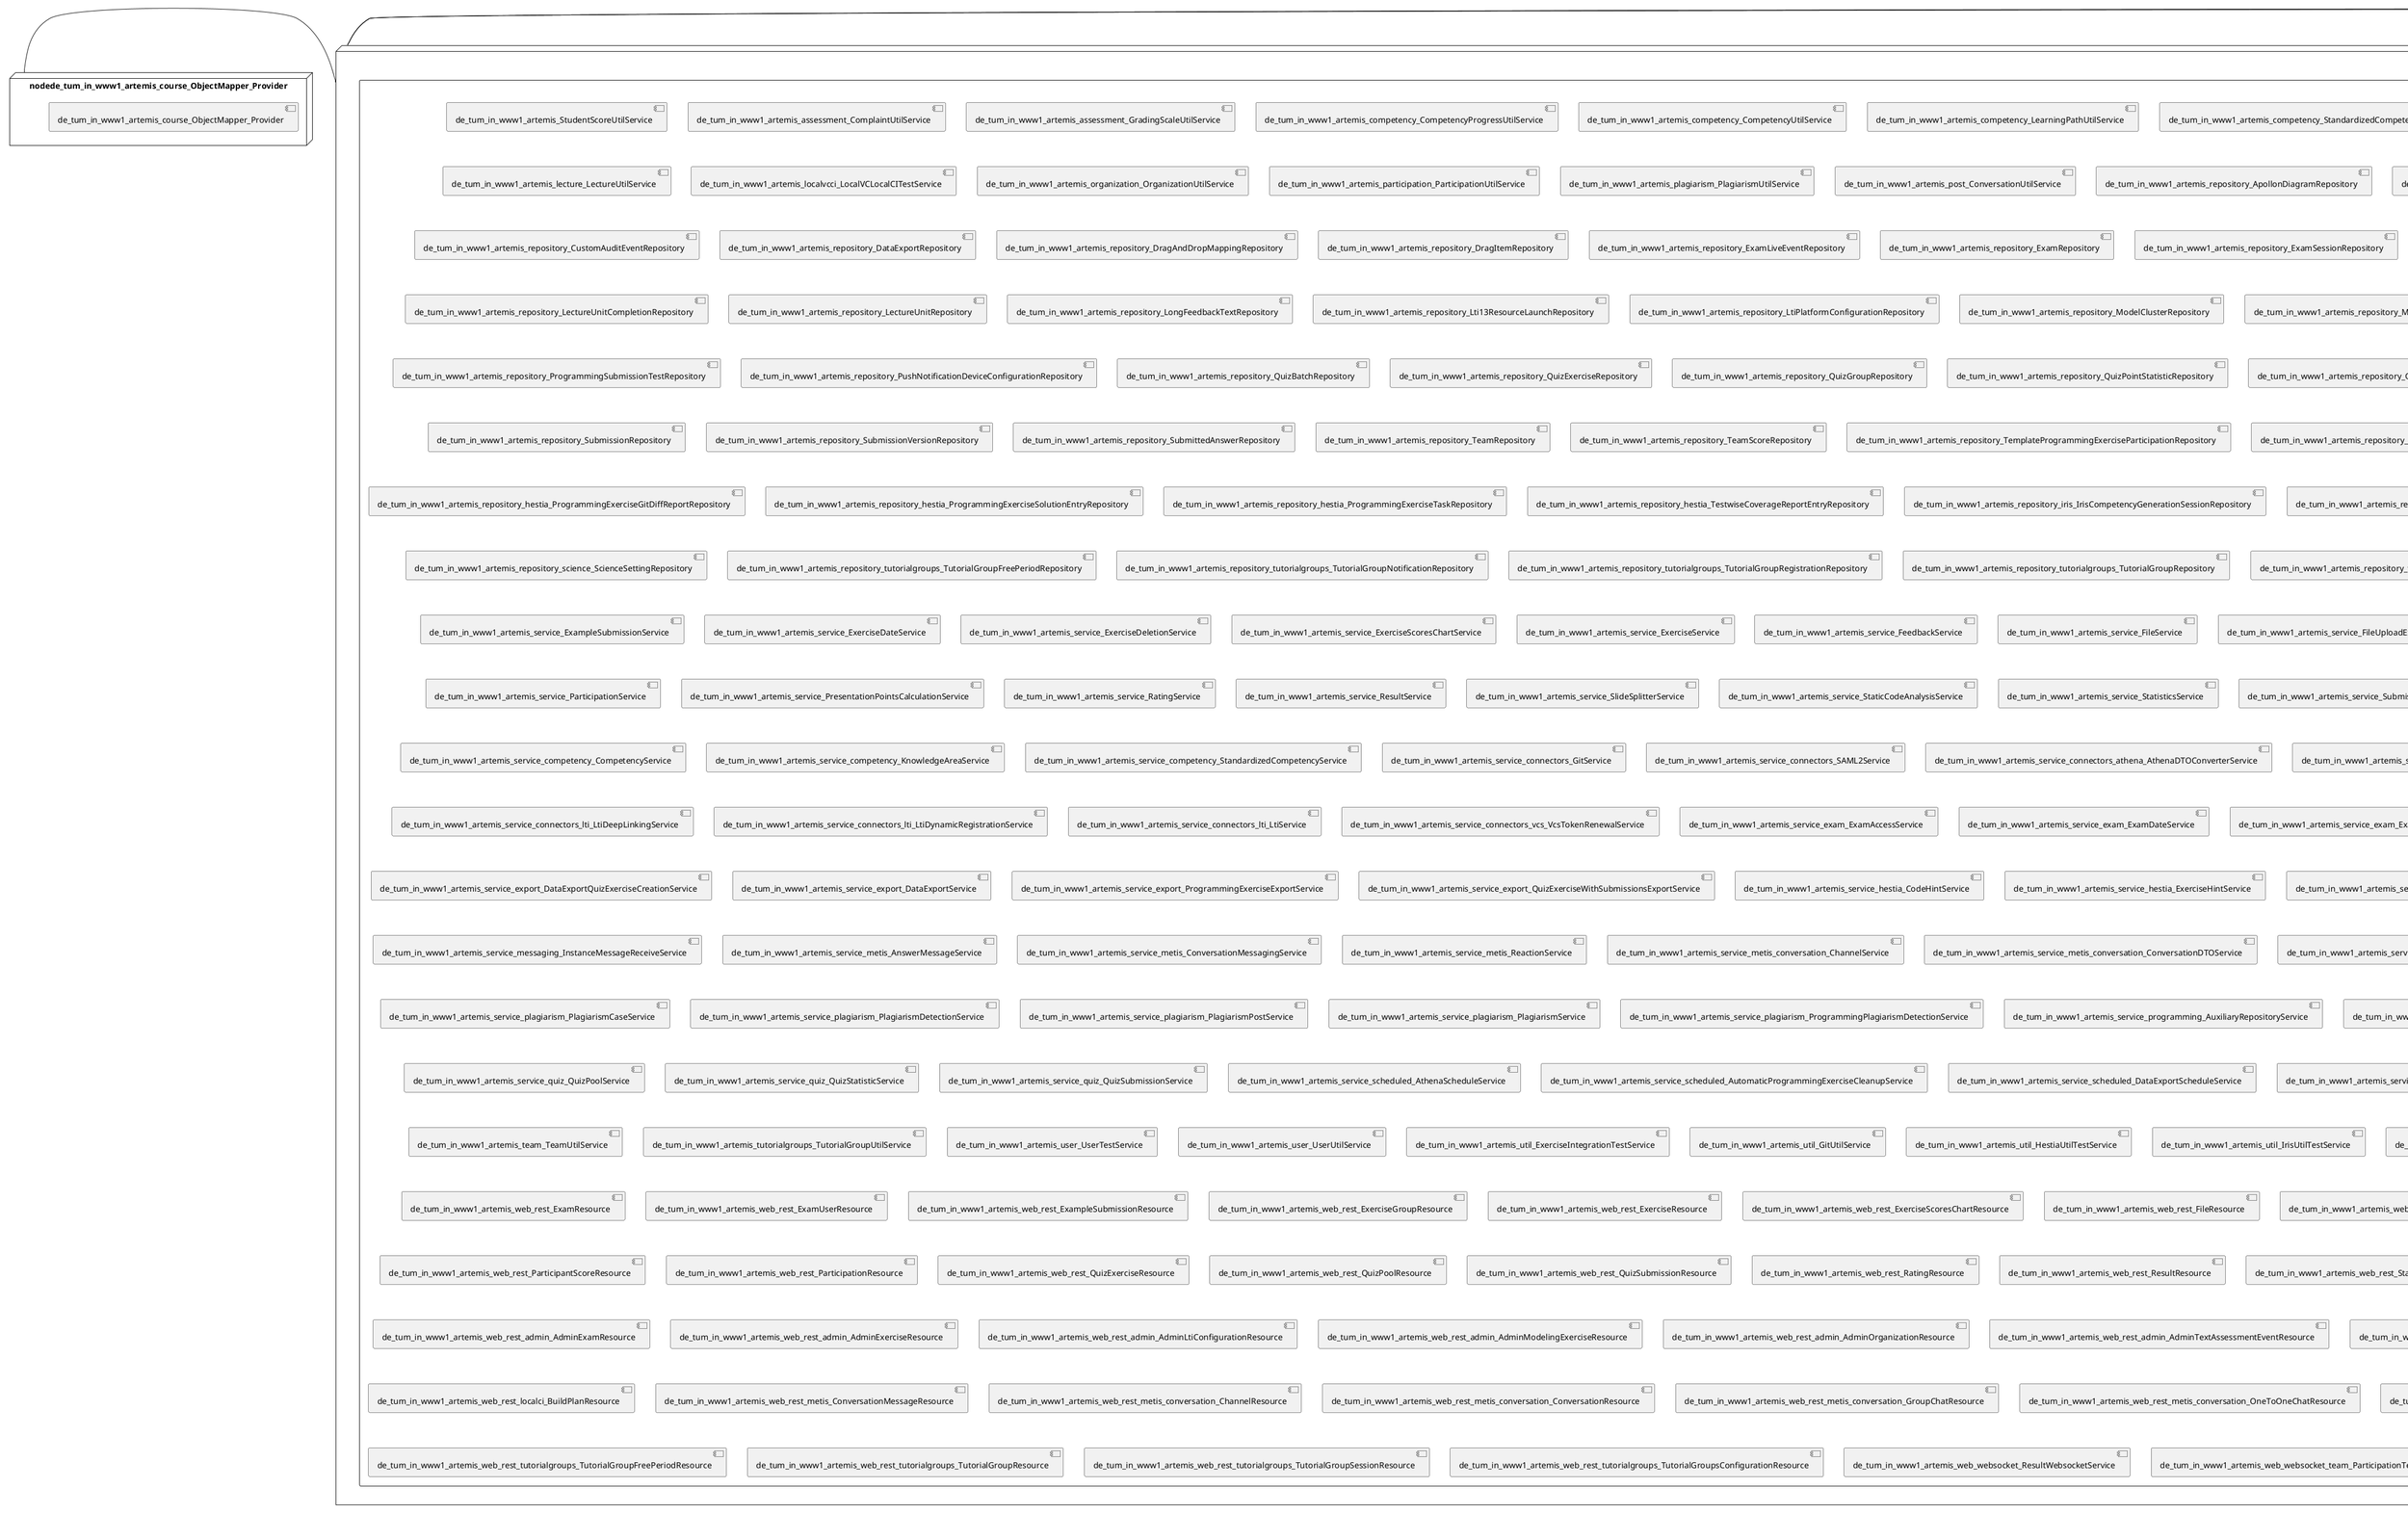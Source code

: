 @startuml
skinparam fixCircleLabelOverlapping true
skinparam componentStyle uml2
node nodede_tum_in_www1_artemis {
component de_tum_in_www1_artemis {
[de_tum_in_www1_artemis_repository_iris_IrisSettingsRepository] [[ls1intum-artemis.system#_xx7CUB_dEe-I4NmZspUsyg]]
[de_tum_in_www1_artemis_service_iris_settings_IrisSettingsService] [[ls1intum-artemis.system#_xx7CUB_dEe-I4NmZspUsyg]]
}
}
node nodede_tum_in_www1_artemis_2 {
component de_tum_in_www1_artemis_2 {
[de_tum_in_www1_artemis_repository_science_ScienceEventRepository] [[ls1intum-artemis.system#_xx7CUB_dEe-I4NmZspUsyg]]
[de_tum_in_www1_artemis_service_science_ScienceEventService] [[ls1intum-artemis.system#_xx7CUB_dEe-I4NmZspUsyg]]
}
}
node nodede_tum_in_www1_artemis_3 {
component de_tum_in_www1_artemis_3 {
[de_tum_in_www1_artemis_repository_PersistenceAuditEventRepository] [[ls1intum-artemis.system#_xx7CUB_dEe-I4NmZspUsyg]]
[de_tum_in_www1_artemis_service_AuditEventService] [[ls1intum-artemis.system#_xx7CUB_dEe-I4NmZspUsyg]]
}
}
node nodede_tum_in_www1_artemis_4 {
component de_tum_in_www1_artemis_4 {
[de_tum_in_www1_artemis_repository_SystemNotificationRepository] [[ls1intum-artemis.system#_xx7CUB_dEe-I4NmZspUsyg]]
[de_tum_in_www1_artemis_service_SystemNotificationService] [[ls1intum-artemis.system#_xx7CUB_dEe-I4NmZspUsyg]]
[de_tum_in_www1_artemis_web_rest_SystemNotificationResource] [[ls1intum-artemis.system#_xx7CUB_dEe-I4NmZspUsyg]]
[de_tum_in_www1_artemis_web_rest_admin_AdminSystemNotificationResource] [[ls1intum-artemis.system#_xx7CUB_dEe-I4NmZspUsyg]]
}
}
node nodede_tum_in_www1_artemis_5 {
component de_tum_in_www1_artemis_5 {
[de_tum_in_www1_artemis_config_migration_MigrationService] [[ls1intum-artemis.system#_xx7CUB_dEe-I4NmZspUsyg]]
[de_tum_in_www1_artemis_repository_MigrationChangeRepository] [[ls1intum-artemis.system#_xx7CUB_dEe-I4NmZspUsyg]]
}
}
node nodede_tum_in_www1_artemis_6 {
component de_tum_in_www1_artemis_6 {
[de_tum_in_www1_artemis_repository_iris_IrisChatSessionRepository] [[ls1intum-artemis.system#_xx7CUB_dEe-I4NmZspUsyg]]
[de_tum_in_www1_artemis_web_rest_iris_IrisChatSessionResource] [[ls1intum-artemis.system#_xx7CUB_dEe-I4NmZspUsyg]]
}
}
node nodede_tum_in_www1_artemis_7 {
component de_tum_in_www1_artemis_7 {
[de_tum_in_www1_artemis_StudentScoreUtilService] [[ls1intum-artemis.system#_xx7CUB_dEe-I4NmZspUsyg]]
[de_tum_in_www1_artemis_assessment_ComplaintUtilService] [[ls1intum-artemis.system#_xx7CUB_dEe-I4NmZspUsyg]]
[de_tum_in_www1_artemis_assessment_GradingScaleUtilService] [[ls1intum-artemis.system#_xx7CUB_dEe-I4NmZspUsyg]]
[de_tum_in_www1_artemis_competency_CompetencyProgressUtilService] [[ls1intum-artemis.system#_xx7CUB_dEe-I4NmZspUsyg]]
[de_tum_in_www1_artemis_competency_CompetencyUtilService] [[ls1intum-artemis.system#_xx7CUB_dEe-I4NmZspUsyg]]
[de_tum_in_www1_artemis_competency_LearningPathUtilService] [[ls1intum-artemis.system#_xx7CUB_dEe-I4NmZspUsyg]]
[de_tum_in_www1_artemis_competency_StandardizedCompetencyUtilService] [[ls1intum-artemis.system#_xx7CUB_dEe-I4NmZspUsyg]]
[de_tum_in_www1_artemis_course_CourseTestService] [[ls1intum-artemis.system#_xx7CUB_dEe-I4NmZspUsyg]]
[de_tum_in_www1_artemis_course_CourseUtilService] [[ls1intum-artemis.system#_xx7CUB_dEe-I4NmZspUsyg]]
[de_tum_in_www1_artemis_domain_Repository] [[ls1intum-artemis.system#_xx7CUB_dEe-I4NmZspUsyg]]
[de_tum_in_www1_artemis_exam_ExamUtilService] [[ls1intum-artemis.system#_xx7CUB_dEe-I4NmZspUsyg]]
[de_tum_in_www1_artemis_exercise_ExerciseUtilService] [[ls1intum-artemis.system#_xx7CUB_dEe-I4NmZspUsyg]]
[de_tum_in_www1_artemis_exercise_fileupload_FileUploadExerciseUtilService] [[ls1intum-artemis.system#_xx7CUB_dEe-I4NmZspUsyg]]
[de_tum_in_www1_artemis_exercise_modeling_ModelingExerciseUtilService] [[ls1intum-artemis.system#_xx7CUB_dEe-I4NmZspUsyg]]
[de_tum_in_www1_artemis_exercise_programming_ContinuousIntegrationTestService] [[ls1intum-artemis.system#_xx7CUB_dEe-I4NmZspUsyg]]
[de_tum_in_www1_artemis_exercise_programming_ProgrammingExerciseIntegrationTestService] [[ls1intum-artemis.system#_xx7CUB_dEe-I4NmZspUsyg]]
[de_tum_in_www1_artemis_exercise_programming_ProgrammingExerciseResultTestService] [[ls1intum-artemis.system#_xx7CUB_dEe-I4NmZspUsyg]]
[de_tum_in_www1_artemis_exercise_programming_ProgrammingExerciseTestService] [[ls1intum-artemis.system#_xx7CUB_dEe-I4NmZspUsyg]]
[de_tum_in_www1_artemis_exercise_programming_ProgrammingExerciseUtilService] [[ls1intum-artemis.system#_xx7CUB_dEe-I4NmZspUsyg]]
[de_tum_in_www1_artemis_exercise_programming_ProgrammingSubmissionAndResultIntegrationTestService] [[ls1intum-artemis.system#_xx7CUB_dEe-I4NmZspUsyg]]
[de_tum_in_www1_artemis_exercise_quiz_QuizExerciseUtilService] [[ls1intum-artemis.system#_xx7CUB_dEe-I4NmZspUsyg]]
[de_tum_in_www1_artemis_exercise_text_TextExerciseUtilService] [[ls1intum-artemis.system#_xx7CUB_dEe-I4NmZspUsyg]]
[de_tum_in_www1_artemis_lecture_LectureUtilService] [[ls1intum-artemis.system#_xx7CUB_dEe-I4NmZspUsyg]]
[de_tum_in_www1_artemis_localvcci_LocalVCLocalCITestService] [[ls1intum-artemis.system#_xx7CUB_dEe-I4NmZspUsyg]]
[de_tum_in_www1_artemis_organization_OrganizationUtilService] [[ls1intum-artemis.system#_xx7CUB_dEe-I4NmZspUsyg]]
[de_tum_in_www1_artemis_participation_ParticipationUtilService] [[ls1intum-artemis.system#_xx7CUB_dEe-I4NmZspUsyg]]
[de_tum_in_www1_artemis_plagiarism_PlagiarismUtilService] [[ls1intum-artemis.system#_xx7CUB_dEe-I4NmZspUsyg]]
[de_tum_in_www1_artemis_post_ConversationUtilService] [[ls1intum-artemis.system#_xx7CUB_dEe-I4NmZspUsyg]]
[de_tum_in_www1_artemis_repository_ApollonDiagramRepository] [[ls1intum-artemis.system#_xx7CUB_dEe-I4NmZspUsyg]]
[de_tum_in_www1_artemis_repository_AttachmentRepository] [[ls1intum-artemis.system#_xx7CUB_dEe-I4NmZspUsyg]]
[de_tum_in_www1_artemis_repository_AttachmentUnitRepository] [[ls1intum-artemis.system#_xx7CUB_dEe-I4NmZspUsyg]]
[de_tum_in_www1_artemis_repository_AuthorityRepository] [[ls1intum-artemis.system#_xx7CUB_dEe-I4NmZspUsyg]]
[de_tum_in_www1_artemis_repository_AuxiliaryRepositoryRepository] [[ls1intum-artemis.system#_xx7CUB_dEe-I4NmZspUsyg]]
[de_tum_in_www1_artemis_repository_BonusRepository] [[ls1intum-artemis.system#_xx7CUB_dEe-I4NmZspUsyg]]
[de_tum_in_www1_artemis_repository_BuildJobRepository] [[ls1intum-artemis.system#_xx7CUB_dEe-I4NmZspUsyg]]
[de_tum_in_www1_artemis_repository_BuildLogEntryRepository] [[ls1intum-artemis.system#_xx7CUB_dEe-I4NmZspUsyg]]
[de_tum_in_www1_artemis_repository_BuildLogStatisticsEntryRepository] [[ls1intum-artemis.system#_xx7CUB_dEe-I4NmZspUsyg]]
[de_tum_in_www1_artemis_repository_BuildPlanRepository] [[ls1intum-artemis.system#_xx7CUB_dEe-I4NmZspUsyg]]
[de_tum_in_www1_artemis_repository_CompetencyProgressRepository] [[ls1intum-artemis.system#_xx7CUB_dEe-I4NmZspUsyg]]
[de_tum_in_www1_artemis_repository_CompetencyRelationRepository] [[ls1intum-artemis.system#_xx7CUB_dEe-I4NmZspUsyg]]
[de_tum_in_www1_artemis_repository_CompetencyRepository] [[ls1intum-artemis.system#_xx7CUB_dEe-I4NmZspUsyg]]
[de_tum_in_www1_artemis_repository_ComplaintRepository] [[ls1intum-artemis.system#_xx7CUB_dEe-I4NmZspUsyg]]
[de_tum_in_www1_artemis_repository_ComplaintResponseRepository] [[ls1intum-artemis.system#_xx7CUB_dEe-I4NmZspUsyg]]
[de_tum_in_www1_artemis_repository_CourseRepository] [[ls1intum-artemis.system#_xx7CUB_dEe-I4NmZspUsyg]]
[de_tum_in_www1_artemis_repository_CustomAuditEventRepository] [[ls1intum-artemis.system#_xx7CUB_dEe-I4NmZspUsyg]]
[de_tum_in_www1_artemis_repository_DataExportRepository] [[ls1intum-artemis.system#_xx7CUB_dEe-I4NmZspUsyg]]
[de_tum_in_www1_artemis_repository_DragAndDropMappingRepository] [[ls1intum-artemis.system#_xx7CUB_dEe-I4NmZspUsyg]]
[de_tum_in_www1_artemis_repository_DragItemRepository] [[ls1intum-artemis.system#_xx7CUB_dEe-I4NmZspUsyg]]
[de_tum_in_www1_artemis_repository_ExamLiveEventRepository] [[ls1intum-artemis.system#_xx7CUB_dEe-I4NmZspUsyg]]
[de_tum_in_www1_artemis_repository_ExamRepository] [[ls1intum-artemis.system#_xx7CUB_dEe-I4NmZspUsyg]]
[de_tum_in_www1_artemis_repository_ExamSessionRepository] [[ls1intum-artemis.system#_xx7CUB_dEe-I4NmZspUsyg]]
[de_tum_in_www1_artemis_repository_ExamUserRepository] [[ls1intum-artemis.system#_xx7CUB_dEe-I4NmZspUsyg]]
[de_tum_in_www1_artemis_repository_ExampleSubmissionRepository] [[ls1intum-artemis.system#_xx7CUB_dEe-I4NmZspUsyg]]
[de_tum_in_www1_artemis_repository_ExerciseGroupRepository] [[ls1intum-artemis.system#_xx7CUB_dEe-I4NmZspUsyg]]
[de_tum_in_www1_artemis_repository_ExerciseRepository] [[ls1intum-artemis.system#_xx7CUB_dEe-I4NmZspUsyg]]
[de_tum_in_www1_artemis_repository_ExerciseUnitRepository] [[ls1intum-artemis.system#_xx7CUB_dEe-I4NmZspUsyg]]
[de_tum_in_www1_artemis_repository_FeedbackRepository] [[ls1intum-artemis.system#_xx7CUB_dEe-I4NmZspUsyg]]
[de_tum_in_www1_artemis_repository_FileUploadExerciseRepository] [[ls1intum-artemis.system#_xx7CUB_dEe-I4NmZspUsyg]]
[de_tum_in_www1_artemis_repository_FileUploadSubmissionRepository] [[ls1intum-artemis.system#_xx7CUB_dEe-I4NmZspUsyg]]
[de_tum_in_www1_artemis_repository_GradeStepRepository] [[ls1intum-artemis.system#_xx7CUB_dEe-I4NmZspUsyg]]
[de_tum_in_www1_artemis_repository_GradingCriterionRepository] [[ls1intum-artemis.system#_xx7CUB_dEe-I4NmZspUsyg]]
[de_tum_in_www1_artemis_repository_GradingScaleRepository] [[ls1intum-artemis.system#_xx7CUB_dEe-I4NmZspUsyg]]
[de_tum_in_www1_artemis_repository_GroupNotificationRepository] [[ls1intum-artemis.system#_xx7CUB_dEe-I4NmZspUsyg]]
[de_tum_in_www1_artemis_repository_GuidedTourSettingsRepository] [[ls1intum-artemis.system#_xx7CUB_dEe-I4NmZspUsyg]]
[de_tum_in_www1_artemis_repository_LearningPathRepository] [[ls1intum-artemis.system#_xx7CUB_dEe-I4NmZspUsyg]]
[de_tum_in_www1_artemis_repository_LectureRepository] [[ls1intum-artemis.system#_xx7CUB_dEe-I4NmZspUsyg]]
[de_tum_in_www1_artemis_repository_LectureUnitCompletionRepository] [[ls1intum-artemis.system#_xx7CUB_dEe-I4NmZspUsyg]]
[de_tum_in_www1_artemis_repository_LectureUnitRepository] [[ls1intum-artemis.system#_xx7CUB_dEe-I4NmZspUsyg]]
[de_tum_in_www1_artemis_repository_LongFeedbackTextRepository] [[ls1intum-artemis.system#_xx7CUB_dEe-I4NmZspUsyg]]
[de_tum_in_www1_artemis_repository_Lti13ResourceLaunchRepository] [[ls1intum-artemis.system#_xx7CUB_dEe-I4NmZspUsyg]]
[de_tum_in_www1_artemis_repository_LtiPlatformConfigurationRepository] [[ls1intum-artemis.system#_xx7CUB_dEe-I4NmZspUsyg]]
[de_tum_in_www1_artemis_repository_ModelClusterRepository] [[ls1intum-artemis.system#_xx7CUB_dEe-I4NmZspUsyg]]
[de_tum_in_www1_artemis_repository_ModelElementRepository] [[ls1intum-artemis.system#_xx7CUB_dEe-I4NmZspUsyg]]
[de_tum_in_www1_artemis_repository_ModelingExerciseRepository] [[ls1intum-artemis.system#_xx7CUB_dEe-I4NmZspUsyg]]
[de_tum_in_www1_artemis_repository_ModelingSubmissionRepository] [[ls1intum-artemis.system#_xx7CUB_dEe-I4NmZspUsyg]]
[de_tum_in_www1_artemis_repository_NotificationRepository] [[ls1intum-artemis.system#_xx7CUB_dEe-I4NmZspUsyg]]
[de_tum_in_www1_artemis_repository_NotificationSettingRepository] [[ls1intum-artemis.system#_xx7CUB_dEe-I4NmZspUsyg]]
[de_tum_in_www1_artemis_repository_OnlineCourseConfigurationRepository] [[ls1intum-artemis.system#_xx7CUB_dEe-I4NmZspUsyg]]
[de_tum_in_www1_artemis_repository_OnlineUnitRepository] [[ls1intum-artemis.system#_xx7CUB_dEe-I4NmZspUsyg]]
[de_tum_in_www1_artemis_repository_OrganizationRepository] [[ls1intum-artemis.system#_xx7CUB_dEe-I4NmZspUsyg]]
[de_tum_in_www1_artemis_repository_ParticipantScoreRepository] [[ls1intum-artemis.system#_xx7CUB_dEe-I4NmZspUsyg]]
[de_tum_in_www1_artemis_repository_ParticipationRepository] [[ls1intum-artemis.system#_xx7CUB_dEe-I4NmZspUsyg]]
[de_tum_in_www1_artemis_repository_ProgrammingExerciseRepository] [[ls1intum-artemis.system#_xx7CUB_dEe-I4NmZspUsyg]]
[de_tum_in_www1_artemis_repository_ProgrammingExerciseStudentParticipationRepository] [[ls1intum-artemis.system#_xx7CUB_dEe-I4NmZspUsyg]]
[de_tum_in_www1_artemis_repository_ProgrammingExerciseStudentParticipationTestRepository] [[ls1intum-artemis.system#_xx7CUB_dEe-I4NmZspUsyg]]
[de_tum_in_www1_artemis_repository_ProgrammingExerciseTestCaseRepository] [[ls1intum-artemis.system#_xx7CUB_dEe-I4NmZspUsyg]]
[de_tum_in_www1_artemis_repository_ProgrammingExerciseTestRepository] [[ls1intum-artemis.system#_xx7CUB_dEe-I4NmZspUsyg]]
[de_tum_in_www1_artemis_repository_ProgrammingSubmissionRepository] [[ls1intum-artemis.system#_xx7CUB_dEe-I4NmZspUsyg]]
[de_tum_in_www1_artemis_repository_ProgrammingSubmissionTestRepository] [[ls1intum-artemis.system#_xx7CUB_dEe-I4NmZspUsyg]]
[de_tum_in_www1_artemis_repository_PushNotificationDeviceConfigurationRepository] [[ls1intum-artemis.system#_xx7CUB_dEe-I4NmZspUsyg]]
[de_tum_in_www1_artemis_repository_QuizBatchRepository] [[ls1intum-artemis.system#_xx7CUB_dEe-I4NmZspUsyg]]
[de_tum_in_www1_artemis_repository_QuizExerciseRepository] [[ls1intum-artemis.system#_xx7CUB_dEe-I4NmZspUsyg]]
[de_tum_in_www1_artemis_repository_QuizGroupRepository] [[ls1intum-artemis.system#_xx7CUB_dEe-I4NmZspUsyg]]
[de_tum_in_www1_artemis_repository_QuizPointStatisticRepository] [[ls1intum-artemis.system#_xx7CUB_dEe-I4NmZspUsyg]]
[de_tum_in_www1_artemis_repository_QuizPoolRepository] [[ls1intum-artemis.system#_xx7CUB_dEe-I4NmZspUsyg]]
[de_tum_in_www1_artemis_repository_QuizQuestionRepository] [[ls1intum-artemis.system#_xx7CUB_dEe-I4NmZspUsyg]]
[de_tum_in_www1_artemis_repository_QuizQuestionStatisticRepository] [[ls1intum-artemis.system#_xx7CUB_dEe-I4NmZspUsyg]]
[de_tum_in_www1_artemis_repository_QuizSubmissionRepository] [[ls1intum-artemis.system#_xx7CUB_dEe-I4NmZspUsyg]]
[de_tum_in_www1_artemis_repository_RatingRepository] [[ls1intum-artemis.system#_xx7CUB_dEe-I4NmZspUsyg]]
[de_tum_in_www1_artemis_repository_ResultRepository] [[ls1intum-artemis.system#_xx7CUB_dEe-I4NmZspUsyg]]
[de_tum_in_www1_artemis_repository_SingleUserNotificationRepository] [[ls1intum-artemis.system#_xx7CUB_dEe-I4NmZspUsyg]]
[de_tum_in_www1_artemis_repository_SlideRepository] [[ls1intum-artemis.system#_xx7CUB_dEe-I4NmZspUsyg]]
[de_tum_in_www1_artemis_repository_SolutionProgrammingExerciseParticipationRepository] [[ls1intum-artemis.system#_xx7CUB_dEe-I4NmZspUsyg]]
[de_tum_in_www1_artemis_repository_SourceRepository] [[ls1intum-artemis.system#_xx7CUB_dEe-I4NmZspUsyg]]
[de_tum_in_www1_artemis_repository_StaticCodeAnalysisCategoryRepository] [[ls1intum-artemis.system#_xx7CUB_dEe-I4NmZspUsyg]]
[de_tum_in_www1_artemis_repository_StatisticsRepository] [[ls1intum-artemis.system#_xx7CUB_dEe-I4NmZspUsyg]]
[de_tum_in_www1_artemis_repository_StudentExamRepository] [[ls1intum-artemis.system#_xx7CUB_dEe-I4NmZspUsyg]]
[de_tum_in_www1_artemis_repository_StudentParticipationRepository] [[ls1intum-artemis.system#_xx7CUB_dEe-I4NmZspUsyg]]
[de_tum_in_www1_artemis_repository_StudentScoreRepository] [[ls1intum-artemis.system#_xx7CUB_dEe-I4NmZspUsyg]]
[de_tum_in_www1_artemis_repository_SubmissionPolicyRepository] [[ls1intum-artemis.system#_xx7CUB_dEe-I4NmZspUsyg]]
[de_tum_in_www1_artemis_repository_SubmissionRepository] [[ls1intum-artemis.system#_xx7CUB_dEe-I4NmZspUsyg]]
[de_tum_in_www1_artemis_repository_SubmissionVersionRepository] [[ls1intum-artemis.system#_xx7CUB_dEe-I4NmZspUsyg]]
[de_tum_in_www1_artemis_repository_SubmittedAnswerRepository] [[ls1intum-artemis.system#_xx7CUB_dEe-I4NmZspUsyg]]
[de_tum_in_www1_artemis_repository_TeamRepository] [[ls1intum-artemis.system#_xx7CUB_dEe-I4NmZspUsyg]]
[de_tum_in_www1_artemis_repository_TeamScoreRepository] [[ls1intum-artemis.system#_xx7CUB_dEe-I4NmZspUsyg]]
[de_tum_in_www1_artemis_repository_TemplateProgrammingExerciseParticipationRepository] [[ls1intum-artemis.system#_xx7CUB_dEe-I4NmZspUsyg]]
[de_tum_in_www1_artemis_repository_TextAssessmentEventRepository] [[ls1intum-artemis.system#_xx7CUB_dEe-I4NmZspUsyg]]
[de_tum_in_www1_artemis_repository_TextBlockRepository] [[ls1intum-artemis.system#_xx7CUB_dEe-I4NmZspUsyg]]
[de_tum_in_www1_artemis_repository_TextExerciseRepository] [[ls1intum-artemis.system#_xx7CUB_dEe-I4NmZspUsyg]]
[de_tum_in_www1_artemis_repository_TextSubmissionRepository] [[ls1intum-artemis.system#_xx7CUB_dEe-I4NmZspUsyg]]
[de_tum_in_www1_artemis_repository_TextUnitRepository] [[ls1intum-artemis.system#_xx7CUB_dEe-I4NmZspUsyg]]
[de_tum_in_www1_artemis_repository_TutorParticipationRepository] [[ls1intum-artemis.system#_xx7CUB_dEe-I4NmZspUsyg]]
[de_tum_in_www1_artemis_repository_UserRepository] [[ls1intum-artemis.system#_xx7CUB_dEe-I4NmZspUsyg]]
[de_tum_in_www1_artemis_repository_UserTestRepository] [[ls1intum-artemis.system#_xx7CUB_dEe-I4NmZspUsyg]]
[de_tum_in_www1_artemis_repository_VideoUnitRepository] [[ls1intum-artemis.system#_xx7CUB_dEe-I4NmZspUsyg]]
[de_tum_in_www1_artemis_repository_competency_KnowledgeAreaRepository] [[ls1intum-artemis.system#_xx7CUB_dEe-I4NmZspUsyg]]
[de_tum_in_www1_artemis_repository_competency_StandardizedCompetencyRepository] [[ls1intum-artemis.system#_xx7CUB_dEe-I4NmZspUsyg]]
[de_tum_in_www1_artemis_repository_hestia_CodeHintRepository] [[ls1intum-artemis.system#_xx7CUB_dEe-I4NmZspUsyg]]
[de_tum_in_www1_artemis_repository_hestia_CoverageFileReportRepository] [[ls1intum-artemis.system#_xx7CUB_dEe-I4NmZspUsyg]]
[de_tum_in_www1_artemis_repository_hestia_CoverageReportRepository] [[ls1intum-artemis.system#_xx7CUB_dEe-I4NmZspUsyg]]
[de_tum_in_www1_artemis_repository_hestia_ExerciseHintActivationRepository] [[ls1intum-artemis.system#_xx7CUB_dEe-I4NmZspUsyg]]
[de_tum_in_www1_artemis_repository_hestia_ExerciseHintRepository] [[ls1intum-artemis.system#_xx7CUB_dEe-I4NmZspUsyg]]
[de_tum_in_www1_artemis_repository_hestia_ProgrammingExerciseGitDiffReportRepository] [[ls1intum-artemis.system#_xx7CUB_dEe-I4NmZspUsyg]]
[de_tum_in_www1_artemis_repository_hestia_ProgrammingExerciseSolutionEntryRepository] [[ls1intum-artemis.system#_xx7CUB_dEe-I4NmZspUsyg]]
[de_tum_in_www1_artemis_repository_hestia_ProgrammingExerciseTaskRepository] [[ls1intum-artemis.system#_xx7CUB_dEe-I4NmZspUsyg]]
[de_tum_in_www1_artemis_repository_hestia_TestwiseCoverageReportEntryRepository] [[ls1intum-artemis.system#_xx7CUB_dEe-I4NmZspUsyg]]
[de_tum_in_www1_artemis_repository_iris_IrisCompetencyGenerationSessionRepository] [[ls1intum-artemis.system#_xx7CUB_dEe-I4NmZspUsyg]]
[de_tum_in_www1_artemis_repository_iris_IrisHestiaSessionRepository] [[ls1intum-artemis.system#_xx7CUB_dEe-I4NmZspUsyg]]
[de_tum_in_www1_artemis_repository_iris_IrisMessageRepository] [[ls1intum-artemis.system#_xx7CUB_dEe-I4NmZspUsyg]]
[de_tum_in_www1_artemis_repository_iris_IrisSessionRepository] [[ls1intum-artemis.system#_xx7CUB_dEe-I4NmZspUsyg]]
[de_tum_in_www1_artemis_repository_metis_AnswerPostRepository] [[ls1intum-artemis.system#_xx7CUB_dEe-I4NmZspUsyg]]
[de_tum_in_www1_artemis_repository_metis_ConversationMessageRepository] [[ls1intum-artemis.system#_xx7CUB_dEe-I4NmZspUsyg]]
[de_tum_in_www1_artemis_repository_metis_ConversationParticipantRepository] [[ls1intum-artemis.system#_xx7CUB_dEe-I4NmZspUsyg]]
[de_tum_in_www1_artemis_repository_metis_PostRepository] [[ls1intum-artemis.system#_xx7CUB_dEe-I4NmZspUsyg]]
[de_tum_in_www1_artemis_repository_metis_ReactionRepository] [[ls1intum-artemis.system#_xx7CUB_dEe-I4NmZspUsyg]]
[de_tum_in_www1_artemis_repository_metis_conversation_ChannelRepository] [[ls1intum-artemis.system#_xx7CUB_dEe-I4NmZspUsyg]]
[de_tum_in_www1_artemis_repository_metis_conversation_ConversationNotificationRepository] [[ls1intum-artemis.system#_xx7CUB_dEe-I4NmZspUsyg]]
[de_tum_in_www1_artemis_repository_metis_conversation_ConversationRepository] [[ls1intum-artemis.system#_xx7CUB_dEe-I4NmZspUsyg]]
[de_tum_in_www1_artemis_repository_metis_conversation_GroupChatRepository] [[ls1intum-artemis.system#_xx7CUB_dEe-I4NmZspUsyg]]
[de_tum_in_www1_artemis_repository_metis_conversation_OneToOneChatRepository] [[ls1intum-artemis.system#_xx7CUB_dEe-I4NmZspUsyg]]
[de_tum_in_www1_artemis_repository_plagiarism_PlagiarismCaseRepository] [[ls1intum-artemis.system#_xx7CUB_dEe-I4NmZspUsyg]]
[de_tum_in_www1_artemis_repository_plagiarism_PlagiarismComparisonRepository] [[ls1intum-artemis.system#_xx7CUB_dEe-I4NmZspUsyg]]
[de_tum_in_www1_artemis_repository_plagiarism_PlagiarismResultRepository] [[ls1intum-artemis.system#_xx7CUB_dEe-I4NmZspUsyg]]
[de_tum_in_www1_artemis_repository_plagiarism_PlagiarismSubmissionRepository] [[ls1intum-artemis.system#_xx7CUB_dEe-I4NmZspUsyg]]
[de_tum_in_www1_artemis_repository_science_ScienceSettingRepository] [[ls1intum-artemis.system#_xx7CUB_dEe-I4NmZspUsyg]]
[de_tum_in_www1_artemis_repository_tutorialgroups_TutorialGroupFreePeriodRepository] [[ls1intum-artemis.system#_xx7CUB_dEe-I4NmZspUsyg]]
[de_tum_in_www1_artemis_repository_tutorialgroups_TutorialGroupNotificationRepository] [[ls1intum-artemis.system#_xx7CUB_dEe-I4NmZspUsyg]]
[de_tum_in_www1_artemis_repository_tutorialgroups_TutorialGroupRegistrationRepository] [[ls1intum-artemis.system#_xx7CUB_dEe-I4NmZspUsyg]]
[de_tum_in_www1_artemis_repository_tutorialgroups_TutorialGroupRepository] [[ls1intum-artemis.system#_xx7CUB_dEe-I4NmZspUsyg]]
[de_tum_in_www1_artemis_repository_tutorialgroups_TutorialGroupScheduleRepository] [[ls1intum-artemis.system#_xx7CUB_dEe-I4NmZspUsyg]]
[de_tum_in_www1_artemis_repository_tutorialgroups_TutorialGroupSessionRepository] [[ls1intum-artemis.system#_xx7CUB_dEe-I4NmZspUsyg]]
[de_tum_in_www1_artemis_repository_tutorialgroups_TutorialGroupsConfigurationRepository] [[ls1intum-artemis.system#_xx7CUB_dEe-I4NmZspUsyg]]
[de_tum_in_www1_artemis_security_DomainUserDetailsService] [[ls1intum-artemis.system#_xx7CUB_dEe-I4NmZspUsyg]]
[de_tum_in_www1_artemis_service_AssessmentDashboardService] [[ls1intum-artemis.system#_xx7CUB_dEe-I4NmZspUsyg]]
[de_tum_in_www1_artemis_service_AssessmentService] [[ls1intum-artemis.system#_xx7CUB_dEe-I4NmZspUsyg]]
[de_tum_in_www1_artemis_service_AttachmentUnitService] [[ls1intum-artemis.system#_xx7CUB_dEe-I4NmZspUsyg]]
[de_tum_in_www1_artemis_service_AuthorizationCheckService] [[ls1intum-artemis.system#_xx7CUB_dEe-I4NmZspUsyg]]
[de_tum_in_www1_artemis_service_BonusService] [[ls1intum-artemis.system#_xx7CUB_dEe-I4NmZspUsyg]]
[de_tum_in_www1_artemis_service_BuildLogEntryService] [[ls1intum-artemis.system#_xx7CUB_dEe-I4NmZspUsyg]]
[de_tum_in_www1_artemis_service_ComplaintResponseService] [[ls1intum-artemis.system#_xx7CUB_dEe-I4NmZspUsyg]]
[de_tum_in_www1_artemis_service_ComplaintService] [[ls1intum-artemis.system#_xx7CUB_dEe-I4NmZspUsyg]]
[de_tum_in_www1_artemis_service_ConsistencyCheckService] [[ls1intum-artemis.system#_xx7CUB_dEe-I4NmZspUsyg]]
[de_tum_in_www1_artemis_service_ConsistencyCheckTestService] [[ls1intum-artemis.system#_xx7CUB_dEe-I4NmZspUsyg]]
[de_tum_in_www1_artemis_service_CourseScoreCalculationService] [[ls1intum-artemis.system#_xx7CUB_dEe-I4NmZspUsyg]]
[de_tum_in_www1_artemis_service_CourseService] [[ls1intum-artemis.system#_xx7CUB_dEe-I4NmZspUsyg]]
[de_tum_in_www1_artemis_service_EmailSummaryService] [[ls1intum-artemis.system#_xx7CUB_dEe-I4NmZspUsyg]]
[de_tum_in_www1_artemis_service_ExampleSubmissionService] [[ls1intum-artemis.system#_xx7CUB_dEe-I4NmZspUsyg]]
[de_tum_in_www1_artemis_service_ExerciseDateService] [[ls1intum-artemis.system#_xx7CUB_dEe-I4NmZspUsyg]]
[de_tum_in_www1_artemis_service_ExerciseDeletionService] [[ls1intum-artemis.system#_xx7CUB_dEe-I4NmZspUsyg]]
[de_tum_in_www1_artemis_service_ExerciseScoresChartService] [[ls1intum-artemis.system#_xx7CUB_dEe-I4NmZspUsyg]]
[de_tum_in_www1_artemis_service_ExerciseService] [[ls1intum-artemis.system#_xx7CUB_dEe-I4NmZspUsyg]]
[de_tum_in_www1_artemis_service_FeedbackService] [[ls1intum-artemis.system#_xx7CUB_dEe-I4NmZspUsyg]]
[de_tum_in_www1_artemis_service_FileService] [[ls1intum-artemis.system#_xx7CUB_dEe-I4NmZspUsyg]]
[de_tum_in_www1_artemis_service_FileUploadExerciseImportService] [[ls1intum-artemis.system#_xx7CUB_dEe-I4NmZspUsyg]]
[de_tum_in_www1_artemis_service_FileUploadExerciseService] [[ls1intum-artemis.system#_xx7CUB_dEe-I4NmZspUsyg]]
[de_tum_in_www1_artemis_service_FileUploadSubmissionService] [[ls1intum-artemis.system#_xx7CUB_dEe-I4NmZspUsyg]]
[de_tum_in_www1_artemis_service_GradingScaleService] [[ls1intum-artemis.system#_xx7CUB_dEe-I4NmZspUsyg]]
[de_tum_in_www1_artemis_service_LectureImportService] [[ls1intum-artemis.system#_xx7CUB_dEe-I4NmZspUsyg]]
[de_tum_in_www1_artemis_service_LectureService] [[ls1intum-artemis.system#_xx7CUB_dEe-I4NmZspUsyg]]
[de_tum_in_www1_artemis_service_LectureUnitProcessingService] [[ls1intum-artemis.system#_xx7CUB_dEe-I4NmZspUsyg]]
[de_tum_in_www1_artemis_service_LectureUnitService] [[ls1intum-artemis.system#_xx7CUB_dEe-I4NmZspUsyg]]
[de_tum_in_www1_artemis_service_ModelingExerciseImportService] [[ls1intum-artemis.system#_xx7CUB_dEe-I4NmZspUsyg]]
[de_tum_in_www1_artemis_service_ModelingExerciseService] [[ls1intum-artemis.system#_xx7CUB_dEe-I4NmZspUsyg]]
[de_tum_in_www1_artemis_service_ModelingSubmissionService] [[ls1intum-artemis.system#_xx7CUB_dEe-I4NmZspUsyg]]
[de_tum_in_www1_artemis_service_OnlineCourseConfigurationService] [[ls1intum-artemis.system#_xx7CUB_dEe-I4NmZspUsyg]]
[de_tum_in_www1_artemis_service_OrganizationService] [[ls1intum-artemis.system#_xx7CUB_dEe-I4NmZspUsyg]]
[de_tum_in_www1_artemis_service_ParticipantScoreService] [[ls1intum-artemis.system#_xx7CUB_dEe-I4NmZspUsyg]]
[de_tum_in_www1_artemis_service_ParticipationAuthorizationCheckService] [[ls1intum-artemis.system#_xx7CUB_dEe-I4NmZspUsyg]]
[de_tum_in_www1_artemis_service_ParticipationService] [[ls1intum-artemis.system#_xx7CUB_dEe-I4NmZspUsyg]]
[de_tum_in_www1_artemis_service_PresentationPointsCalculationService] [[ls1intum-artemis.system#_xx7CUB_dEe-I4NmZspUsyg]]
[de_tum_in_www1_artemis_service_RatingService] [[ls1intum-artemis.system#_xx7CUB_dEe-I4NmZspUsyg]]
[de_tum_in_www1_artemis_service_ResultService] [[ls1intum-artemis.system#_xx7CUB_dEe-I4NmZspUsyg]]
[de_tum_in_www1_artemis_service_SlideSplitterService] [[ls1intum-artemis.system#_xx7CUB_dEe-I4NmZspUsyg]]
[de_tum_in_www1_artemis_service_StaticCodeAnalysisService] [[ls1intum-artemis.system#_xx7CUB_dEe-I4NmZspUsyg]]
[de_tum_in_www1_artemis_service_StatisticsService] [[ls1intum-artemis.system#_xx7CUB_dEe-I4NmZspUsyg]]
[de_tum_in_www1_artemis_service_SubmissionPolicyService] [[ls1intum-artemis.system#_xx7CUB_dEe-I4NmZspUsyg]]
[de_tum_in_www1_artemis_service_SubmissionService] [[ls1intum-artemis.system#_xx7CUB_dEe-I4NmZspUsyg]]
[de_tum_in_www1_artemis_service_SubmissionVersionService] [[ls1intum-artemis.system#_xx7CUB_dEe-I4NmZspUsyg]]
[de_tum_in_www1_artemis_service_TeamService] [[ls1intum-artemis.system#_xx7CUB_dEe-I4NmZspUsyg]]
[de_tum_in_www1_artemis_service_TextBlockService] [[ls1intum-artemis.system#_xx7CUB_dEe-I4NmZspUsyg]]
[de_tum_in_www1_artemis_service_TextExerciseImportService] [[ls1intum-artemis.system#_xx7CUB_dEe-I4NmZspUsyg]]
[de_tum_in_www1_artemis_service_TextExerciseService] [[ls1intum-artemis.system#_xx7CUB_dEe-I4NmZspUsyg]]
[de_tum_in_www1_artemis_service_TextSubmissionService] [[ls1intum-artemis.system#_xx7CUB_dEe-I4NmZspUsyg]]
[de_tum_in_www1_artemis_service_TutorEffortService] [[ls1intum-artemis.system#_xx7CUB_dEe-I4NmZspUsyg]]
[de_tum_in_www1_artemis_service_TutorLeaderboardService] [[ls1intum-artemis.system#_xx7CUB_dEe-I4NmZspUsyg]]
[de_tum_in_www1_artemis_service_TutorParticipationService] [[ls1intum-artemis.system#_xx7CUB_dEe-I4NmZspUsyg]]
[de_tum_in_www1_artemis_service_UriService] [[ls1intum-artemis.system#_xx7CUB_dEe-I4NmZspUsyg]]
[de_tum_in_www1_artemis_service_compass_CompassService] [[ls1intum-artemis.system#_xx7CUB_dEe-I4NmZspUsyg]]
[de_tum_in_www1_artemis_service_competency_CompetencyProgressService] [[ls1intum-artemis.system#_xx7CUB_dEe-I4NmZspUsyg]]
[de_tum_in_www1_artemis_service_competency_CompetencyRelationService] [[ls1intum-artemis.system#_xx7CUB_dEe-I4NmZspUsyg]]
[de_tum_in_www1_artemis_service_competency_CompetencyService] [[ls1intum-artemis.system#_xx7CUB_dEe-I4NmZspUsyg]]
[de_tum_in_www1_artemis_service_competency_KnowledgeAreaService] [[ls1intum-artemis.system#_xx7CUB_dEe-I4NmZspUsyg]]
[de_tum_in_www1_artemis_service_competency_StandardizedCompetencyService] [[ls1intum-artemis.system#_xx7CUB_dEe-I4NmZspUsyg]]
[de_tum_in_www1_artemis_service_connectors_GitService] [[ls1intum-artemis.system#_xx7CUB_dEe-I4NmZspUsyg]]
[de_tum_in_www1_artemis_service_connectors_SAML2Service] [[ls1intum-artemis.system#_xx7CUB_dEe-I4NmZspUsyg]]
[de_tum_in_www1_artemis_service_connectors_athena_AthenaDTOConverterService] [[ls1intum-artemis.system#_xx7CUB_dEe-I4NmZspUsyg]]
[de_tum_in_www1_artemis_service_connectors_athena_AthenaModuleService] [[ls1intum-artemis.system#_xx7CUB_dEe-I4NmZspUsyg]]
[de_tum_in_www1_artemis_service_connectors_athena_AthenaRepositoryExportService] [[ls1intum-artemis.system#_xx7CUB_dEe-I4NmZspUsyg]]
[de_tum_in_www1_artemis_service_connectors_athena_AthenaSubmissionSendingService] [[ls1intum-artemis.system#_xx7CUB_dEe-I4NmZspUsyg]]
[de_tum_in_www1_artemis_service_connectors_gitlab_GitLabPersonalAccessTokenManagementService] [[ls1intum-artemis.system#_xx7CUB_dEe-I4NmZspUsyg]]
[de_tum_in_www1_artemis_service_connectors_gitlab_GitLabService] [[ls1intum-artemis.system#_xx7CUB_dEe-I4NmZspUsyg]]
[de_tum_in_www1_artemis_service_connectors_gitlab_GitLabUserManagementService] [[ls1intum-artemis.system#_xx7CUB_dEe-I4NmZspUsyg]]
[de_tum_in_www1_artemis_service_connectors_gitlabci_GitLabCIService] [[ls1intum-artemis.system#_xx7CUB_dEe-I4NmZspUsyg]]
[de_tum_in_www1_artemis_service_connectors_jenkins_JenkinsService] [[ls1intum-artemis.system#_xx7CUB_dEe-I4NmZspUsyg]]
[de_tum_in_www1_artemis_service_connectors_jenkins_JenkinsUserManagementService] [[ls1intum-artemis.system#_xx7CUB_dEe-I4NmZspUsyg]]
[de_tum_in_www1_artemis_service_connectors_jenkins_build_plan_JenkinsBuildPlanService] [[ls1intum-artemis.system#_xx7CUB_dEe-I4NmZspUsyg]]
[de_tum_in_www1_artemis_service_connectors_localci_LocalCIResultProcessingService] [[ls1intum-artemis.system#_xx7CUB_dEe-I4NmZspUsyg]]
[de_tum_in_www1_artemis_service_connectors_localci_LocalCIService] [[ls1intum-artemis.system#_xx7CUB_dEe-I4NmZspUsyg]]
[de_tum_in_www1_artemis_service_connectors_localci_LocalCITriggerService] [[ls1intum-artemis.system#_xx7CUB_dEe-I4NmZspUsyg]]
[de_tum_in_www1_artemis_service_connectors_localci_SharedQueueManagementService] [[ls1intum-artemis.system#_xx7CUB_dEe-I4NmZspUsyg]]
[de_tum_in_www1_artemis_service_connectors_localvc_LocalVCServletService] [[ls1intum-artemis.system#_xx7CUB_dEe-I4NmZspUsyg]]
[de_tum_in_www1_artemis_service_connectors_lti_Lti13Service] [[ls1intum-artemis.system#_xx7CUB_dEe-I4NmZspUsyg]]
[de_tum_in_www1_artemis_service_connectors_lti_LtiDeepLinkingService] [[ls1intum-artemis.system#_xx7CUB_dEe-I4NmZspUsyg]]
[de_tum_in_www1_artemis_service_connectors_lti_LtiDynamicRegistrationService] [[ls1intum-artemis.system#_xx7CUB_dEe-I4NmZspUsyg]]
[de_tum_in_www1_artemis_service_connectors_lti_LtiService] [[ls1intum-artemis.system#_xx7CUB_dEe-I4NmZspUsyg]]
[de_tum_in_www1_artemis_service_connectors_vcs_VcsTokenRenewalService] [[ls1intum-artemis.system#_xx7CUB_dEe-I4NmZspUsyg]]
[de_tum_in_www1_artemis_service_exam_ExamAccessService] [[ls1intum-artemis.system#_xx7CUB_dEe-I4NmZspUsyg]]
[de_tum_in_www1_artemis_service_exam_ExamDateService] [[ls1intum-artemis.system#_xx7CUB_dEe-I4NmZspUsyg]]
[de_tum_in_www1_artemis_service_exam_ExamDeletionService] [[ls1intum-artemis.system#_xx7CUB_dEe-I4NmZspUsyg]]
[de_tum_in_www1_artemis_service_exam_ExamImportService] [[ls1intum-artemis.system#_xx7CUB_dEe-I4NmZspUsyg]]
[de_tum_in_www1_artemis_service_exam_ExamLiveEventsService] [[ls1intum-artemis.system#_xx7CUB_dEe-I4NmZspUsyg]]
[de_tum_in_www1_artemis_service_exam_ExamQuizService] [[ls1intum-artemis.system#_xx7CUB_dEe-I4NmZspUsyg]]
[de_tum_in_www1_artemis_service_exam_ExamRegistrationService] [[ls1intum-artemis.system#_xx7CUB_dEe-I4NmZspUsyg]]
[de_tum_in_www1_artemis_service_exam_ExamService] [[ls1intum-artemis.system#_xx7CUB_dEe-I4NmZspUsyg]]
[de_tum_in_www1_artemis_service_exam_ExamSessionService] [[ls1intum-artemis.system#_xx7CUB_dEe-I4NmZspUsyg]]
[de_tum_in_www1_artemis_service_exam_ExamSubmissionService] [[ls1intum-artemis.system#_xx7CUB_dEe-I4NmZspUsyg]]
[de_tum_in_www1_artemis_service_exam_ExamUserService] [[ls1intum-artemis.system#_xx7CUB_dEe-I4NmZspUsyg]]
[de_tum_in_www1_artemis_service_exam_StudentExamAccessService] [[ls1intum-artemis.system#_xx7CUB_dEe-I4NmZspUsyg]]
[de_tum_in_www1_artemis_service_exam_StudentExamService] [[ls1intum-artemis.system#_xx7CUB_dEe-I4NmZspUsyg]]
[de_tum_in_www1_artemis_service_export_CourseExamExportService] [[ls1intum-artemis.system#_xx7CUB_dEe-I4NmZspUsyg]]
[de_tum_in_www1_artemis_service_export_DataExportCommunicationDataService] [[ls1intum-artemis.system#_xx7CUB_dEe-I4NmZspUsyg]]
[de_tum_in_www1_artemis_service_export_DataExportCreationService] [[ls1intum-artemis.system#_xx7CUB_dEe-I4NmZspUsyg]]
[de_tum_in_www1_artemis_service_export_DataExportExamCreationService] [[ls1intum-artemis.system#_xx7CUB_dEe-I4NmZspUsyg]]
[de_tum_in_www1_artemis_service_export_DataExportExerciseCreationService] [[ls1intum-artemis.system#_xx7CUB_dEe-I4NmZspUsyg]]
[de_tum_in_www1_artemis_service_export_DataExportQuizExerciseCreationService] [[ls1intum-artemis.system#_xx7CUB_dEe-I4NmZspUsyg]]
[de_tum_in_www1_artemis_service_export_DataExportService] [[ls1intum-artemis.system#_xx7CUB_dEe-I4NmZspUsyg]]
[de_tum_in_www1_artemis_service_export_ProgrammingExerciseExportService] [[ls1intum-artemis.system#_xx7CUB_dEe-I4NmZspUsyg]]
[de_tum_in_www1_artemis_service_export_QuizExerciseWithSubmissionsExportService] [[ls1intum-artemis.system#_xx7CUB_dEe-I4NmZspUsyg]]
[de_tum_in_www1_artemis_service_hestia_CodeHintService] [[ls1intum-artemis.system#_xx7CUB_dEe-I4NmZspUsyg]]
[de_tum_in_www1_artemis_service_hestia_ExerciseHintService] [[ls1intum-artemis.system#_xx7CUB_dEe-I4NmZspUsyg]]
[de_tum_in_www1_artemis_service_hestia_ProgrammingExerciseGitDiffReportService] [[ls1intum-artemis.system#_xx7CUB_dEe-I4NmZspUsyg]]
[de_tum_in_www1_artemis_service_hestia_ProgrammingExerciseTaskService] [[ls1intum-artemis.system#_xx7CUB_dEe-I4NmZspUsyg]]
[de_tum_in_www1_artemis_service_hestia_TestwiseCoverageService] [[ls1intum-artemis.system#_xx7CUB_dEe-I4NmZspUsyg]]
[de_tum_in_www1_artemis_service_hestia_behavioral_BehavioralTestCaseService] [[ls1intum-artemis.system#_xx7CUB_dEe-I4NmZspUsyg]]
[de_tum_in_www1_artemis_service_hestia_structural_StructuralTestCaseService] [[ls1intum-artemis.system#_xx7CUB_dEe-I4NmZspUsyg]]
[de_tum_in_www1_artemis_service_icl_GitPublickeyAuthenticatorService] [[ls1intum-artemis.system#_xx7CUB_dEe-I4NmZspUsyg]]
[de_tum_in_www1_artemis_service_icl_SshGitLocationResolverService] [[ls1intum-artemis.system#_xx7CUB_dEe-I4NmZspUsyg]]
[de_tum_in_www1_artemis_service_iris_IrisMessageService] [[ls1intum-artemis.system#_xx7CUB_dEe-I4NmZspUsyg]]
[de_tum_in_www1_artemis_service_iris_IrisRateLimitService] [[ls1intum-artemis.system#_xx7CUB_dEe-I4NmZspUsyg]]
[de_tum_in_www1_artemis_service_iris_IrisSessionService] [[ls1intum-artemis.system#_xx7CUB_dEe-I4NmZspUsyg]]
[de_tum_in_www1_artemis_service_iris_session_IrisChatSessionService] [[ls1intum-artemis.system#_xx7CUB_dEe-I4NmZspUsyg]]
[de_tum_in_www1_artemis_service_iris_session_IrisCompetencyGenerationSessionService] [[ls1intum-artemis.system#_xx7CUB_dEe-I4NmZspUsyg]]
[de_tum_in_www1_artemis_service_iris_session_IrisHestiaSessionService] [[ls1intum-artemis.system#_xx7CUB_dEe-I4NmZspUsyg]]
[de_tum_in_www1_artemis_service_learningpath_LearningPathNgxService] [[ls1intum-artemis.system#_xx7CUB_dEe-I4NmZspUsyg]]
[de_tum_in_www1_artemis_service_learningpath_LearningPathRecommendationService] [[ls1intum-artemis.system#_xx7CUB_dEe-I4NmZspUsyg]]
[de_tum_in_www1_artemis_service_learningpath_LearningPathService] [[ls1intum-artemis.system#_xx7CUB_dEe-I4NmZspUsyg]]
[de_tum_in_www1_artemis_service_messaging_InstanceMessageReceiveService] [[ls1intum-artemis.system#_xx7CUB_dEe-I4NmZspUsyg]]
[de_tum_in_www1_artemis_service_metis_AnswerMessageService] [[ls1intum-artemis.system#_xx7CUB_dEe-I4NmZspUsyg]]
[de_tum_in_www1_artemis_service_metis_ConversationMessagingService] [[ls1intum-artemis.system#_xx7CUB_dEe-I4NmZspUsyg]]
[de_tum_in_www1_artemis_service_metis_ReactionService] [[ls1intum-artemis.system#_xx7CUB_dEe-I4NmZspUsyg]]
[de_tum_in_www1_artemis_service_metis_conversation_ChannelService] [[ls1intum-artemis.system#_xx7CUB_dEe-I4NmZspUsyg]]
[de_tum_in_www1_artemis_service_metis_conversation_ConversationDTOService] [[ls1intum-artemis.system#_xx7CUB_dEe-I4NmZspUsyg]]
[de_tum_in_www1_artemis_service_metis_conversation_ConversationService] [[ls1intum-artemis.system#_xx7CUB_dEe-I4NmZspUsyg]]
[de_tum_in_www1_artemis_service_metis_conversation_GroupChatService] [[ls1intum-artemis.system#_xx7CUB_dEe-I4NmZspUsyg]]
[de_tum_in_www1_artemis_service_metis_conversation_OneToOneChatService] [[ls1intum-artemis.system#_xx7CUB_dEe-I4NmZspUsyg]]
[de_tum_in_www1_artemis_service_metis_conversation_auth_ChannelAuthorizationService] [[ls1intum-artemis.system#_xx7CUB_dEe-I4NmZspUsyg]]
[de_tum_in_www1_artemis_service_metis_conversation_auth_ConversationAuthorizationService] [[ls1intum-artemis.system#_xx7CUB_dEe-I4NmZspUsyg]]
[de_tum_in_www1_artemis_service_metis_conversation_auth_GroupChatAuthorizationService] [[ls1intum-artemis.system#_xx7CUB_dEe-I4NmZspUsyg]]
[de_tum_in_www1_artemis_service_metis_conversation_auth_OneToOneChatAuthorizationService] [[ls1intum-artemis.system#_xx7CUB_dEe-I4NmZspUsyg]]
[de_tum_in_www1_artemis_service_notifications_ConversationNotificationService] [[ls1intum-artemis.system#_xx7CUB_dEe-I4NmZspUsyg]]
[de_tum_in_www1_artemis_service_notifications_GroupNotificationService] [[ls1intum-artemis.system#_xx7CUB_dEe-I4NmZspUsyg]]
[de_tum_in_www1_artemis_service_notifications_NotificationSettingsService] [[ls1intum-artemis.system#_xx7CUB_dEe-I4NmZspUsyg]]
[de_tum_in_www1_artemis_service_notifications_SingleUserNotificationService] [[ls1intum-artemis.system#_xx7CUB_dEe-I4NmZspUsyg]]
[de_tum_in_www1_artemis_service_notifications_TutorialGroupNotificationService] [[ls1intum-artemis.system#_xx7CUB_dEe-I4NmZspUsyg]]
[de_tum_in_www1_artemis_service_notifications_push_notifications_ApplePushNotificationService] [[ls1intum-artemis.system#_xx7CUB_dEe-I4NmZspUsyg]]
[de_tum_in_www1_artemis_service_notifications_push_notifications_FirebasePushNotificationService] [[ls1intum-artemis.system#_xx7CUB_dEe-I4NmZspUsyg]]
[de_tum_in_www1_artemis_service_plagiarism_ContinuousPlagiarismControlService] [[ls1intum-artemis.system#_xx7CUB_dEe-I4NmZspUsyg]]
[de_tum_in_www1_artemis_service_plagiarism_PlagiarismAnswerPostService] [[ls1intum-artemis.system#_xx7CUB_dEe-I4NmZspUsyg]]
[de_tum_in_www1_artemis_service_plagiarism_PlagiarismCaseService] [[ls1intum-artemis.system#_xx7CUB_dEe-I4NmZspUsyg]]
[de_tum_in_www1_artemis_service_plagiarism_PlagiarismDetectionService] [[ls1intum-artemis.system#_xx7CUB_dEe-I4NmZspUsyg]]
[de_tum_in_www1_artemis_service_plagiarism_PlagiarismPostService] [[ls1intum-artemis.system#_xx7CUB_dEe-I4NmZspUsyg]]
[de_tum_in_www1_artemis_service_plagiarism_PlagiarismService] [[ls1intum-artemis.system#_xx7CUB_dEe-I4NmZspUsyg]]
[de_tum_in_www1_artemis_service_plagiarism_ProgrammingPlagiarismDetectionService] [[ls1intum-artemis.system#_xx7CUB_dEe-I4NmZspUsyg]]
[de_tum_in_www1_artemis_service_programming_AuxiliaryRepositoryService] [[ls1intum-artemis.system#_xx7CUB_dEe-I4NmZspUsyg]]
[de_tum_in_www1_artemis_service_programming_JavaTemplateUpgradeService] [[ls1intum-artemis.system#_xx7CUB_dEe-I4NmZspUsyg]]
[de_tum_in_www1_artemis_service_programming_ProgrammingExerciseCodeReviewFeedbackService] [[ls1intum-artemis.system#_xx7CUB_dEe-I4NmZspUsyg]]
[de_tum_in_www1_artemis_service_programming_ProgrammingExerciseFeedbackCreationService] [[ls1intum-artemis.system#_xx7CUB_dEe-I4NmZspUsyg]]
[de_tum_in_www1_artemis_service_programming_ProgrammingExerciseGradingService] [[ls1intum-artemis.system#_xx7CUB_dEe-I4NmZspUsyg]]
[de_tum_in_www1_artemis_service_programming_ProgrammingExerciseImportBasicService] [[ls1intum-artemis.system#_xx7CUB_dEe-I4NmZspUsyg]]
[de_tum_in_www1_artemis_service_programming_ProgrammingExerciseImportFromFileService] [[ls1intum-artemis.system#_xx7CUB_dEe-I4NmZspUsyg]]
[de_tum_in_www1_artemis_service_programming_ProgrammingExerciseImportService] [[ls1intum-artemis.system#_xx7CUB_dEe-I4NmZspUsyg]]
[de_tum_in_www1_artemis_service_programming_ProgrammingExerciseParticipationService] [[ls1intum-artemis.system#_xx7CUB_dEe-I4NmZspUsyg]]
[de_tum_in_www1_artemis_service_programming_ProgrammingExerciseService] [[ls1intum-artemis.system#_xx7CUB_dEe-I4NmZspUsyg]]
[de_tum_in_www1_artemis_service_programming_ProgrammingExerciseTestCaseService] [[ls1intum-artemis.system#_xx7CUB_dEe-I4NmZspUsyg]]
[de_tum_in_www1_artemis_service_programming_ProgrammingMessagingService] [[ls1intum-artemis.system#_xx7CUB_dEe-I4NmZspUsyg]]
[de_tum_in_www1_artemis_service_programming_ProgrammingSubmissionService] [[ls1intum-artemis.system#_xx7CUB_dEe-I4NmZspUsyg]]
[de_tum_in_www1_artemis_service_programming_ProgrammingTriggerService] [[ls1intum-artemis.system#_xx7CUB_dEe-I4NmZspUsyg]]
[de_tum_in_www1_artemis_service_programming_RepositoryParticipationService] [[ls1intum-artemis.system#_xx7CUB_dEe-I4NmZspUsyg]]
[de_tum_in_www1_artemis_service_quiz_QuizBatchService] [[ls1intum-artemis.system#_xx7CUB_dEe-I4NmZspUsyg]]
[de_tum_in_www1_artemis_service_quiz_QuizExerciseService] [[ls1intum-artemis.system#_xx7CUB_dEe-I4NmZspUsyg]]
[de_tum_in_www1_artemis_service_quiz_QuizPoolService] [[ls1intum-artemis.system#_xx7CUB_dEe-I4NmZspUsyg]]
[de_tum_in_www1_artemis_service_quiz_QuizStatisticService] [[ls1intum-artemis.system#_xx7CUB_dEe-I4NmZspUsyg]]
[de_tum_in_www1_artemis_service_quiz_QuizSubmissionService] [[ls1intum-artemis.system#_xx7CUB_dEe-I4NmZspUsyg]]
[de_tum_in_www1_artemis_service_scheduled_AthenaScheduleService] [[ls1intum-artemis.system#_xx7CUB_dEe-I4NmZspUsyg]]
[de_tum_in_www1_artemis_service_scheduled_AutomaticProgrammingExerciseCleanupService] [[ls1intum-artemis.system#_xx7CUB_dEe-I4NmZspUsyg]]
[de_tum_in_www1_artemis_service_scheduled_DataExportScheduleService] [[ls1intum-artemis.system#_xx7CUB_dEe-I4NmZspUsyg]]
[de_tum_in_www1_artemis_service_scheduled_ModelingExerciseScheduleService] [[ls1intum-artemis.system#_xx7CUB_dEe-I4NmZspUsyg]]
[de_tum_in_www1_artemis_service_scheduled_NotificationScheduleService] [[ls1intum-artemis.system#_xx7CUB_dEe-I4NmZspUsyg]]
[de_tum_in_www1_artemis_service_scheduled_ParticipantScoreScheduleService] [[ls1intum-artemis.system#_xx7CUB_dEe-I4NmZspUsyg]]
[de_tum_in_www1_artemis_service_scheduled_ProgrammingExerciseScheduleService] [[ls1intum-artemis.system#_xx7CUB_dEe-I4NmZspUsyg]]
[de_tum_in_www1_artemis_service_scheduled_PushNotificationDeviceConfigurationCleanupService] [[ls1intum-artemis.system#_xx7CUB_dEe-I4NmZspUsyg]]
[de_tum_in_www1_artemis_service_scheduled_UserScheduleService] [[ls1intum-artemis.system#_xx7CUB_dEe-I4NmZspUsyg]]
[de_tum_in_www1_artemis_service_scheduled_cache_quiz_QuizScheduleService] [[ls1intum-artemis.system#_xx7CUB_dEe-I4NmZspUsyg]]
[de_tum_in_www1_artemis_service_tutorialgroups_TutorialGroupChannelManagementService] [[ls1intum-artemis.system#_xx7CUB_dEe-I4NmZspUsyg]]
[de_tum_in_www1_artemis_service_tutorialgroups_TutorialGroupFreePeriodService] [[ls1intum-artemis.system#_xx7CUB_dEe-I4NmZspUsyg]]
[de_tum_in_www1_artemis_service_tutorialgroups_TutorialGroupScheduleService] [[ls1intum-artemis.system#_xx7CUB_dEe-I4NmZspUsyg]]
[de_tum_in_www1_artemis_service_tutorialgroups_TutorialGroupService] [[ls1intum-artemis.system#_xx7CUB_dEe-I4NmZspUsyg]]
[de_tum_in_www1_artemis_service_tutorialgroups_TutorialGroupsConfigurationService] [[ls1intum-artemis.system#_xx7CUB_dEe-I4NmZspUsyg]]
[de_tum_in_www1_artemis_service_user_AuthorityService] [[ls1intum-artemis.system#_xx7CUB_dEe-I4NmZspUsyg]]
[de_tum_in_www1_artemis_service_user_PasswordService] [[ls1intum-artemis.system#_xx7CUB_dEe-I4NmZspUsyg]]
[de_tum_in_www1_artemis_service_user_UserCreationService] [[ls1intum-artemis.system#_xx7CUB_dEe-I4NmZspUsyg]]
[de_tum_in_www1_artemis_service_user_UserService] [[ls1intum-artemis.system#_xx7CUB_dEe-I4NmZspUsyg]]
[de_tum_in_www1_artemis_team_TeamUtilService] [[ls1intum-artemis.system#_xx7CUB_dEe-I4NmZspUsyg]]
[de_tum_in_www1_artemis_tutorialgroups_TutorialGroupUtilService] [[ls1intum-artemis.system#_xx7CUB_dEe-I4NmZspUsyg]]
[de_tum_in_www1_artemis_user_UserTestService] [[ls1intum-artemis.system#_xx7CUB_dEe-I4NmZspUsyg]]
[de_tum_in_www1_artemis_user_UserUtilService] [[ls1intum-artemis.system#_xx7CUB_dEe-I4NmZspUsyg]]
[de_tum_in_www1_artemis_util_ExerciseIntegrationTestService] [[ls1intum-artemis.system#_xx7CUB_dEe-I4NmZspUsyg]]
[de_tum_in_www1_artemis_util_GitUtilService] [[ls1intum-artemis.system#_xx7CUB_dEe-I4NmZspUsyg]]
[de_tum_in_www1_artemis_util_HestiaUtilTestService] [[ls1intum-artemis.system#_xx7CUB_dEe-I4NmZspUsyg]]
[de_tum_in_www1_artemis_util_IrisUtilTestService] [[ls1intum-artemis.system#_xx7CUB_dEe-I4NmZspUsyg]]
[de_tum_in_www1_artemis_util_PageableSearchUtilService] [[ls1intum-artemis.system#_xx7CUB_dEe-I4NmZspUsyg]]
[de_tum_in_www1_artemis_util_RequestUtilService] [[ls1intum-artemis.system#_xx7CUB_dEe-I4NmZspUsyg]]
[de_tum_in_www1_artemis_util_ZipFileTestUtilService] [[ls1intum-artemis.system#_xx7CUB_dEe-I4NmZspUsyg]]
[de_tum_in_www1_artemis_web_rest_AccountResource] [[ls1intum-artemis.system#_xx7CUB_dEe-I4NmZspUsyg]]
[de_tum_in_www1_artemis_web_rest_ApollonDiagramResource] [[ls1intum-artemis.system#_xx7CUB_dEe-I4NmZspUsyg]]
[de_tum_in_www1_artemis_web_rest_AthenaResource] [[ls1intum-artemis.system#_xx7CUB_dEe-I4NmZspUsyg]]
[de_tum_in_www1_artemis_web_rest_AttachmentResource] [[ls1intum-artemis.system#_xx7CUB_dEe-I4NmZspUsyg]]
[de_tum_in_www1_artemis_web_rest_BonusResource] [[ls1intum-artemis.system#_xx7CUB_dEe-I4NmZspUsyg]]
[de_tum_in_www1_artemis_web_rest_CompetencyResource] [[ls1intum-artemis.system#_xx7CUB_dEe-I4NmZspUsyg]]
[de_tum_in_www1_artemis_web_rest_ComplaintResource] [[ls1intum-artemis.system#_xx7CUB_dEe-I4NmZspUsyg]]
[de_tum_in_www1_artemis_web_rest_ComplaintResponseResource] [[ls1intum-artemis.system#_xx7CUB_dEe-I4NmZspUsyg]]
[de_tum_in_www1_artemis_web_rest_ConsistencyCheckResource] [[ls1intum-artemis.system#_xx7CUB_dEe-I4NmZspUsyg]]
[de_tum_in_www1_artemis_web_rest_CourseResource] [[ls1intum-artemis.system#_xx7CUB_dEe-I4NmZspUsyg]]
[de_tum_in_www1_artemis_web_rest_DataExportResource] [[ls1intum-artemis.system#_xx7CUB_dEe-I4NmZspUsyg]]
[de_tum_in_www1_artemis_web_rest_ExamResource] [[ls1intum-artemis.system#_xx7CUB_dEe-I4NmZspUsyg]]
[de_tum_in_www1_artemis_web_rest_ExamUserResource] [[ls1intum-artemis.system#_xx7CUB_dEe-I4NmZspUsyg]]
[de_tum_in_www1_artemis_web_rest_ExampleSubmissionResource] [[ls1intum-artemis.system#_xx7CUB_dEe-I4NmZspUsyg]]
[de_tum_in_www1_artemis_web_rest_ExerciseGroupResource] [[ls1intum-artemis.system#_xx7CUB_dEe-I4NmZspUsyg]]
[de_tum_in_www1_artemis_web_rest_ExerciseResource] [[ls1intum-artemis.system#_xx7CUB_dEe-I4NmZspUsyg]]
[de_tum_in_www1_artemis_web_rest_ExerciseScoresChartResource] [[ls1intum-artemis.system#_xx7CUB_dEe-I4NmZspUsyg]]
[de_tum_in_www1_artemis_web_rest_FileResource] [[ls1intum-artemis.system#_xx7CUB_dEe-I4NmZspUsyg]]
[de_tum_in_www1_artemis_web_rest_FileUploadAssessmentResource] [[ls1intum-artemis.system#_xx7CUB_dEe-I4NmZspUsyg]]
[de_tum_in_www1_artemis_web_rest_FileUploadExerciseResource] [[ls1intum-artemis.system#_xx7CUB_dEe-I4NmZspUsyg]]
[de_tum_in_www1_artemis_web_rest_FileUploadSubmissionResource] [[ls1intum-artemis.system#_xx7CUB_dEe-I4NmZspUsyg]]
[de_tum_in_www1_artemis_web_rest_GradeStepResource] [[ls1intum-artemis.system#_xx7CUB_dEe-I4NmZspUsyg]]
[de_tum_in_www1_artemis_web_rest_GradingScaleResource] [[ls1intum-artemis.system#_xx7CUB_dEe-I4NmZspUsyg]]
[de_tum_in_www1_artemis_web_rest_LearningPathResource] [[ls1intum-artemis.system#_xx7CUB_dEe-I4NmZspUsyg]]
[de_tum_in_www1_artemis_web_rest_LectureResource] [[ls1intum-artemis.system#_xx7CUB_dEe-I4NmZspUsyg]]
[de_tum_in_www1_artemis_web_rest_LongFeedbackTextResource] [[ls1intum-artemis.system#_xx7CUB_dEe-I4NmZspUsyg]]
[de_tum_in_www1_artemis_web_rest_LtiResource] [[ls1intum-artemis.system#_xx7CUB_dEe-I4NmZspUsyg]]
[de_tum_in_www1_artemis_web_rest_ModelingAssessmentResource] [[ls1intum-artemis.system#_xx7CUB_dEe-I4NmZspUsyg]]
[de_tum_in_www1_artemis_web_rest_ModelingExerciseResource] [[ls1intum-artemis.system#_xx7CUB_dEe-I4NmZspUsyg]]
[de_tum_in_www1_artemis_web_rest_ModelingSubmissionResource] [[ls1intum-artemis.system#_xx7CUB_dEe-I4NmZspUsyg]]
[de_tum_in_www1_artemis_web_rest_NotificationResource] [[ls1intum-artemis.system#_xx7CUB_dEe-I4NmZspUsyg]]
[de_tum_in_www1_artemis_web_rest_NotificationSettingsResource] [[ls1intum-artemis.system#_xx7CUB_dEe-I4NmZspUsyg]]
[de_tum_in_www1_artemis_web_rest_OrganizationResource] [[ls1intum-artemis.system#_xx7CUB_dEe-I4NmZspUsyg]]
[de_tum_in_www1_artemis_web_rest_ParticipantScoreResource] [[ls1intum-artemis.system#_xx7CUB_dEe-I4NmZspUsyg]]
[de_tum_in_www1_artemis_web_rest_ParticipationResource] [[ls1intum-artemis.system#_xx7CUB_dEe-I4NmZspUsyg]]
[de_tum_in_www1_artemis_web_rest_QuizExerciseResource] [[ls1intum-artemis.system#_xx7CUB_dEe-I4NmZspUsyg]]
[de_tum_in_www1_artemis_web_rest_QuizPoolResource] [[ls1intum-artemis.system#_xx7CUB_dEe-I4NmZspUsyg]]
[de_tum_in_www1_artemis_web_rest_QuizSubmissionResource] [[ls1intum-artemis.system#_xx7CUB_dEe-I4NmZspUsyg]]
[de_tum_in_www1_artemis_web_rest_RatingResource] [[ls1intum-artemis.system#_xx7CUB_dEe-I4NmZspUsyg]]
[de_tum_in_www1_artemis_web_rest_ResultResource] [[ls1intum-artemis.system#_xx7CUB_dEe-I4NmZspUsyg]]
[de_tum_in_www1_artemis_web_rest_StaticCodeAnalysisResource] [[ls1intum-artemis.system#_xx7CUB_dEe-I4NmZspUsyg]]
[de_tum_in_www1_artemis_web_rest_StatisticsResource] [[ls1intum-artemis.system#_xx7CUB_dEe-I4NmZspUsyg]]
[de_tum_in_www1_artemis_web_rest_StudentExamResource] [[ls1intum-artemis.system#_xx7CUB_dEe-I4NmZspUsyg]]
[de_tum_in_www1_artemis_web_rest_SubmissionPolicyResource] [[ls1intum-artemis.system#_xx7CUB_dEe-I4NmZspUsyg]]
[de_tum_in_www1_artemis_web_rest_SubmissionResource] [[ls1intum-artemis.system#_xx7CUB_dEe-I4NmZspUsyg]]
[de_tum_in_www1_artemis_web_rest_TeamResource] [[ls1intum-artemis.system#_xx7CUB_dEe-I4NmZspUsyg]]
[de_tum_in_www1_artemis_web_rest_TextAssessmentEventResource] [[ls1intum-artemis.system#_xx7CUB_dEe-I4NmZspUsyg]]
[de_tum_in_www1_artemis_web_rest_TextAssessmentResource] [[ls1intum-artemis.system#_xx7CUB_dEe-I4NmZspUsyg]]
[de_tum_in_www1_artemis_web_rest_TextExerciseResource] [[ls1intum-artemis.system#_xx7CUB_dEe-I4NmZspUsyg]]
[de_tum_in_www1_artemis_web_rest_TextSubmissionResource] [[ls1intum-artemis.system#_xx7CUB_dEe-I4NmZspUsyg]]
[de_tum_in_www1_artemis_web_rest_TutorEffortResource] [[ls1intum-artemis.system#_xx7CUB_dEe-I4NmZspUsyg]]
[de_tum_in_www1_artemis_web_rest_TutorParticipationResource] [[ls1intum-artemis.system#_xx7CUB_dEe-I4NmZspUsyg]]
[de_tum_in_www1_artemis_web_rest_UserResource] [[ls1intum-artemis.system#_xx7CUB_dEe-I4NmZspUsyg]]
[de_tum_in_www1_artemis_web_rest_admin_AdminBuildJobQueueResource] [[ls1intum-artemis.system#_xx7CUB_dEe-I4NmZspUsyg]]
[de_tum_in_www1_artemis_web_rest_admin_AdminCourseResource] [[ls1intum-artemis.system#_xx7CUB_dEe-I4NmZspUsyg]]
[de_tum_in_www1_artemis_web_rest_admin_AdminExamResource] [[ls1intum-artemis.system#_xx7CUB_dEe-I4NmZspUsyg]]
[de_tum_in_www1_artemis_web_rest_admin_AdminExerciseResource] [[ls1intum-artemis.system#_xx7CUB_dEe-I4NmZspUsyg]]
[de_tum_in_www1_artemis_web_rest_admin_AdminLtiConfigurationResource] [[ls1intum-artemis.system#_xx7CUB_dEe-I4NmZspUsyg]]
[de_tum_in_www1_artemis_web_rest_admin_AdminModelingExerciseResource] [[ls1intum-artemis.system#_xx7CUB_dEe-I4NmZspUsyg]]
[de_tum_in_www1_artemis_web_rest_admin_AdminOrganizationResource] [[ls1intum-artemis.system#_xx7CUB_dEe-I4NmZspUsyg]]
[de_tum_in_www1_artemis_web_rest_admin_AdminTextAssessmentEventResource] [[ls1intum-artemis.system#_xx7CUB_dEe-I4NmZspUsyg]]
[de_tum_in_www1_artemis_web_rest_admin_AdminUserResource] [[ls1intum-artemis.system#_xx7CUB_dEe-I4NmZspUsyg]]
[de_tum_in_www1_artemis_web_rest_competency_StandardizedCompetencyResource] [[ls1intum-artemis.system#_xx7CUB_dEe-I4NmZspUsyg]]
[de_tum_in_www1_artemis_web_rest_hestia_CodeHintResource] [[ls1intum-artemis.system#_xx7CUB_dEe-I4NmZspUsyg]]
[de_tum_in_www1_artemis_web_rest_hestia_ExerciseHintResource] [[ls1intum-artemis.system#_xx7CUB_dEe-I4NmZspUsyg]]
[de_tum_in_www1_artemis_web_rest_hestia_ProgrammingExerciseGitDiffReportResource] [[ls1intum-artemis.system#_xx7CUB_dEe-I4NmZspUsyg]]
[de_tum_in_www1_artemis_web_rest_hestia_ProgrammingExerciseSolutionEntryResource] [[ls1intum-artemis.system#_xx7CUB_dEe-I4NmZspUsyg]]
[de_tum_in_www1_artemis_web_rest_hestia_ProgrammingExerciseTaskResource] [[ls1intum-artemis.system#_xx7CUB_dEe-I4NmZspUsyg]]
[de_tum_in_www1_artemis_web_rest_iris_IrisMessageResource] [[ls1intum-artemis.system#_xx7CUB_dEe-I4NmZspUsyg]]
[de_tum_in_www1_artemis_web_rest_iris_IrisSettingsResource] [[ls1intum-artemis.system#_xx7CUB_dEe-I4NmZspUsyg]]
[de_tum_in_www1_artemis_web_rest_lecture_AttachmentUnitResource] [[ls1intum-artemis.system#_xx7CUB_dEe-I4NmZspUsyg]]
[de_tum_in_www1_artemis_web_rest_lecture_ExerciseUnitResource] [[ls1intum-artemis.system#_xx7CUB_dEe-I4NmZspUsyg]]
[de_tum_in_www1_artemis_web_rest_lecture_LectureUnitResource] [[ls1intum-artemis.system#_xx7CUB_dEe-I4NmZspUsyg]]
[de_tum_in_www1_artemis_web_rest_lecture_OnlineUnitResource] [[ls1intum-artemis.system#_xx7CUB_dEe-I4NmZspUsyg]]
[de_tum_in_www1_artemis_web_rest_lecture_TextUnitResource] [[ls1intum-artemis.system#_xx7CUB_dEe-I4NmZspUsyg]]
[de_tum_in_www1_artemis_web_rest_lecture_VideoUnitResource] [[ls1intum-artemis.system#_xx7CUB_dEe-I4NmZspUsyg]]
[de_tum_in_www1_artemis_web_rest_localci_BuildJobQueueResource] [[ls1intum-artemis.system#_xx7CUB_dEe-I4NmZspUsyg]]
[de_tum_in_www1_artemis_web_rest_localci_BuildPlanResource] [[ls1intum-artemis.system#_xx7CUB_dEe-I4NmZspUsyg]]
[de_tum_in_www1_artemis_web_rest_metis_ConversationMessageResource] [[ls1intum-artemis.system#_xx7CUB_dEe-I4NmZspUsyg]]
[de_tum_in_www1_artemis_web_rest_metis_conversation_ChannelResource] [[ls1intum-artemis.system#_xx7CUB_dEe-I4NmZspUsyg]]
[de_tum_in_www1_artemis_web_rest_metis_conversation_ConversationResource] [[ls1intum-artemis.system#_xx7CUB_dEe-I4NmZspUsyg]]
[de_tum_in_www1_artemis_web_rest_metis_conversation_GroupChatResource] [[ls1intum-artemis.system#_xx7CUB_dEe-I4NmZspUsyg]]
[de_tum_in_www1_artemis_web_rest_metis_conversation_OneToOneChatResource] [[ls1intum-artemis.system#_xx7CUB_dEe-I4NmZspUsyg]]
[de_tum_in_www1_artemis_web_rest_open_PublicAccountResource] [[ls1intum-artemis.system#_xx7CUB_dEe-I4NmZspUsyg]]
[de_tum_in_www1_artemis_web_rest_open_PublicBuildPlanResource] [[ls1intum-artemis.system#_xx7CUB_dEe-I4NmZspUsyg]]
[de_tum_in_www1_artemis_web_rest_open_PublicProgrammingSubmissionResource] [[ls1intum-artemis.system#_xx7CUB_dEe-I4NmZspUsyg]]
[de_tum_in_www1_artemis_web_rest_plagiarism_PlagiarismCaseResource] [[ls1intum-artemis.system#_xx7CUB_dEe-I4NmZspUsyg]]
[de_tum_in_www1_artemis_web_rest_plagiarism_PlagiarismResource] [[ls1intum-artemis.system#_xx7CUB_dEe-I4NmZspUsyg]]
[de_tum_in_www1_artemis_web_rest_programming_ProgrammingAssessmentResource] [[ls1intum-artemis.system#_xx7CUB_dEe-I4NmZspUsyg]]
[de_tum_in_www1_artemis_web_rest_programming_ProgrammingExerciseExportImportResource] [[ls1intum-artemis.system#_xx7CUB_dEe-I4NmZspUsyg]]
[de_tum_in_www1_artemis_web_rest_programming_ProgrammingExerciseGradingResource] [[ls1intum-artemis.system#_xx7CUB_dEe-I4NmZspUsyg]]
[de_tum_in_www1_artemis_web_rest_programming_ProgrammingExerciseParticipationResource] [[ls1intum-artemis.system#_xx7CUB_dEe-I4NmZspUsyg]]
[de_tum_in_www1_artemis_web_rest_programming_ProgrammingExercisePlagiarismResource] [[ls1intum-artemis.system#_xx7CUB_dEe-I4NmZspUsyg]]
[de_tum_in_www1_artemis_web_rest_programming_ProgrammingExerciseResource] [[ls1intum-artemis.system#_xx7CUB_dEe-I4NmZspUsyg]]
[de_tum_in_www1_artemis_web_rest_programming_ProgrammingExerciseTestCaseResource] [[ls1intum-artemis.system#_xx7CUB_dEe-I4NmZspUsyg]]
[de_tum_in_www1_artemis_web_rest_programming_ProgrammingSubmissionResource] [[ls1intum-artemis.system#_xx7CUB_dEe-I4NmZspUsyg]]
[de_tum_in_www1_artemis_web_rest_push_notification_PushNotificationResource] [[ls1intum-artemis.system#_xx7CUB_dEe-I4NmZspUsyg]]
[de_tum_in_www1_artemis_web_rest_repository_RepositoryProgrammingExerciseParticipationResource] [[ls1intum-artemis.system#_xx7CUB_dEe-I4NmZspUsyg]]
[de_tum_in_www1_artemis_web_rest_science_ScienceSettingsResource] [[ls1intum-artemis.system#_xx7CUB_dEe-I4NmZspUsyg]]
[de_tum_in_www1_artemis_web_rest_tutorialgroups_TutorialGroupFreePeriodResource] [[ls1intum-artemis.system#_xx7CUB_dEe-I4NmZspUsyg]]
[de_tum_in_www1_artemis_web_rest_tutorialgroups_TutorialGroupResource] [[ls1intum-artemis.system#_xx7CUB_dEe-I4NmZspUsyg]]
[de_tum_in_www1_artemis_web_rest_tutorialgroups_TutorialGroupSessionResource] [[ls1intum-artemis.system#_xx7CUB_dEe-I4NmZspUsyg]]
[de_tum_in_www1_artemis_web_rest_tutorialgroups_TutorialGroupsConfigurationResource] [[ls1intum-artemis.system#_xx7CUB_dEe-I4NmZspUsyg]]
[de_tum_in_www1_artemis_web_websocket_ResultWebsocketService] [[ls1intum-artemis.system#_xx7CUB_dEe-I4NmZspUsyg]]
[de_tum_in_www1_artemis_web_websocket_team_ParticipationTeamWebsocketService] [[ls1intum-artemis.system#_xx7CUB_dEe-I4NmZspUsyg]]
}
}
node nodede_tum_in_www1_artemis_8 {
component de_tum_in_www1_artemis_8 {
[de_tum_in_www1_artemis_repository_ConductAgreementRepository] [[ls1intum-artemis.system#_xx7CUB_dEe-I4NmZspUsyg]]
[de_tum_in_www1_artemis_service_ConductAgreementService] [[ls1intum-artemis.system#_xx7CUB_dEe-I4NmZspUsyg]]
}
}
node nodede_tum_in_www1_artemis_service {
component de_tum_in_www1_artemis_service {
[de_tum_in_www1_artemis_service_listeners_ResultListener] [[ls1intum-artemis.system#_xx7CUB_dEe-I4NmZspUsyg]]
[de_tum_in_www1_artemis_service_messaging_DistributedInstanceMessageSendService] [[ls1intum-artemis.system#_xx7CUB_dEe-I4NmZspUsyg]]
[de_tum_in_www1_artemis_service_messaging_MainInstanceMessageSendService] [[ls1intum-artemis.system#_xx7CUB_dEe-I4NmZspUsyg]]
}
}
node nodede_tum_in_www1_artemis_aspects_resources_EnforceRoleInCourseResource {
[de_tum_in_www1_artemis_aspects_resources_EnforceRoleInCourseResource] [[ls1intum-artemis.system#_xx7CUB_dEe-I4NmZspUsyg]]
}
node nodede_tum_in_www1_artemis_aspects_resources_EnforceRoleInExerciseResource {
[de_tum_in_www1_artemis_aspects_resources_EnforceRoleInExerciseResource] [[ls1intum-artemis.system#_xx7CUB_dEe-I4NmZspUsyg]]
}
node nodede_tum_in_www1_artemis_authorization_AuthorizationTestService {
[de_tum_in_www1_artemis_authorization_AuthorizationTestService] [[ls1intum-artemis.system#_xx7CUB_dEe-I4NmZspUsyg]]
}
node nodede_tum_in_www1_artemis_course_ObjectMapper_Provider {
[de_tum_in_www1_artemis_course_ObjectMapper_Provider] [[ls1intum-artemis.system#_xx7CUB_dEe-I4NmZspUsyg]]
}
node nodede_tum_in_www1_artemis_management_SecurityMetersService {
[de_tum_in_www1_artemis_management_SecurityMetersService] [[ls1intum-artemis.system#_xx7CUB_dEe-I4NmZspUsyg]]
}
node nodede_tum_in_www1_artemis_participation_ObjectMapper_Provider {
[de_tum_in_www1_artemis_participation_ObjectMapper_Provider] [[ls1intum-artemis.system#_xx7CUB_dEe-I4NmZspUsyg]]
}
node nodede_tum_in_www1_artemis_security_OAuth2JWKSService {
[de_tum_in_www1_artemis_security_OAuth2JWKSService] [[ls1intum-artemis.system#_xx7CUB_dEe-I4NmZspUsyg]]
}
node nodede_tum_in_www1_artemis_security_jwt_JWTCookieService {
[de_tum_in_www1_artemis_security_jwt_JWTCookieService] [[ls1intum-artemis.system#_xx7CUB_dEe-I4NmZspUsyg]]
}
node nodede_tum_in_www1_artemis_service_AccountService {
[de_tum_in_www1_artemis_service_AccountService] [[ls1intum-artemis.system#_xx7CUB_dEe-I4NmZspUsyg]]
}
node nodede_tum_in_www1_artemis_service_DragAndDropQuizAnswerConversionService {
[de_tum_in_www1_artemis_service_DragAndDropQuizAnswerConversionService] [[ls1intum-artemis.system#_xx7CUB_dEe-I4NmZspUsyg]]
}
node nodede_tum_in_www1_artemis_service_ExerciseLifecycleService {
[de_tum_in_www1_artemis_service_ExerciseLifecycleService] [[ls1intum-artemis.system#_xx7CUB_dEe-I4NmZspUsyg]]
}
node nodede_tum_in_www1_artemis_service_ExerciseSpecificationService {
[de_tum_in_www1_artemis_service_ExerciseSpecificationService] [[ls1intum-artemis.system#_xx7CUB_dEe-I4NmZspUsyg]]
}
node nodede_tum_in_www1_artemis_service_FilePathService {
[de_tum_in_www1_artemis_service_FilePathService] [[ls1intum-artemis.system#_xx7CUB_dEe-I4NmZspUsyg]]
}
node nodede_tum_in_www1_artemis_service_LearningObjectService {
[de_tum_in_www1_artemis_service_LearningObjectService] [[ls1intum-artemis.system#_xx7CUB_dEe-I4NmZspUsyg]]
}
node nodede_tum_in_www1_artemis_service_LegalDocumentService {
[de_tum_in_www1_artemis_service_LegalDocumentService] [[ls1intum-artemis.system#_xx7CUB_dEe-I4NmZspUsyg]]
}
node nodede_tum_in_www1_artemis_service_ParticipationLifecycleService {
[de_tum_in_www1_artemis_service_ParticipationLifecycleService] [[ls1intum-artemis.system#_xx7CUB_dEe-I4NmZspUsyg]]
}
node nodede_tum_in_www1_artemis_service_PlantUmlService {
[de_tum_in_www1_artemis_service_PlantUmlService] [[ls1intum-artemis.system#_xx7CUB_dEe-I4NmZspUsyg]]
}
node nodede_tum_in_www1_artemis_service_ProfileService {
[de_tum_in_www1_artemis_service_ProfileService] [[ls1intum-artemis.system#_xx7CUB_dEe-I4NmZspUsyg]]
}
node nodede_tum_in_www1_artemis_service_ResourceLoaderService {
[de_tum_in_www1_artemis_service_ResourceLoaderService] [[ls1intum-artemis.system#_xx7CUB_dEe-I4NmZspUsyg]]
}
node nodede_tum_in_www1_artemis_service_TextAssessmentService {
[de_tum_in_www1_artemis_service_TextAssessmentService] [[ls1intum-artemis.system#_xx7CUB_dEe-I4NmZspUsyg]]
}
node nodede_tum_in_www1_artemis_service_TimeService {
[de_tum_in_www1_artemis_service_TimeService] [[ls1intum-artemis.system#_xx7CUB_dEe-I4NmZspUsyg]]
}
node nodede_tum_in_www1_artemis_service_TitleCacheEvictionService {
[de_tum_in_www1_artemis_service_TitleCacheEvictionService] [[ls1intum-artemis.system#_xx7CUB_dEe-I4NmZspUsyg]]
}
node nodede_tum_in_www1_artemis_service_WebsocketMessagingService {
[de_tum_in_www1_artemis_service_WebsocketMessagingService] [[ls1intum-artemis.system#_xx7CUB_dEe-I4NmZspUsyg]]
}
node nodede_tum_in_www1_artemis_service_ZipFileService {
[de_tum_in_www1_artemis_service_ZipFileService] [[ls1intum-artemis.system#_xx7CUB_dEe-I4NmZspUsyg]]
}
node nodede_tum_in_www1_artemis_service_connectors_BuildScriptProviderService {
[de_tum_in_www1_artemis_service_connectors_BuildScriptProviderService] [[ls1intum-artemis.system#_xx7CUB_dEe-I4NmZspUsyg]]
}
node nodede_tum_in_www1_artemis_service_connectors_GenericBuildScriptGenerationService {
[de_tum_in_www1_artemis_service_connectors_GenericBuildScriptGenerationService] [[ls1intum-artemis.system#_xx7CUB_dEe-I4NmZspUsyg]]
}
node nodede_tum_in_www1_artemis_service_connectors_aeolus_AeolusBuildPlanService {
[de_tum_in_www1_artemis_service_connectors_aeolus_AeolusBuildPlanService] [[ls1intum-artemis.system#_xx7CUB_dEe-I4NmZspUsyg]]
}
node nodede_tum_in_www1_artemis_service_connectors_aeolus_AeolusBuildScriptGenerationService {
[de_tum_in_www1_artemis_service_connectors_aeolus_AeolusBuildScriptGenerationService] [[ls1intum-artemis.system#_xx7CUB_dEe-I4NmZspUsyg]]
}
node nodede_tum_in_www1_artemis_service_connectors_aeolus_AeolusTemplateService {
[de_tum_in_www1_artemis_service_connectors_aeolus_AeolusTemplateService] [[ls1intum-artemis.system#_xx7CUB_dEe-I4NmZspUsyg]]
}
node nodede_tum_in_www1_artemis_service_connectors_apollon_ApollonConversionService {
[de_tum_in_www1_artemis_service_connectors_apollon_ApollonConversionService] [[ls1intum-artemis.system#_xx7CUB_dEe-I4NmZspUsyg]]
}
node nodede_tum_in_www1_artemis_service_connectors_athena_AthenaFeedbackSendingService {
[de_tum_in_www1_artemis_service_connectors_athena_AthenaFeedbackSendingService] [[ls1intum-artemis.system#_xx7CUB_dEe-I4NmZspUsyg]]
}
node nodede_tum_in_www1_artemis_service_connectors_athena_AthenaFeedbackSuggestionsService {
[de_tum_in_www1_artemis_service_connectors_athena_AthenaFeedbackSuggestionsService] [[ls1intum-artemis.system#_xx7CUB_dEe-I4NmZspUsyg]]
}
node nodede_tum_in_www1_artemis_service_connectors_athena_AthenaSubmissionSelectionService {
[de_tum_in_www1_artemis_service_connectors_athena_AthenaSubmissionSelectionService] [[ls1intum-artemis.system#_xx7CUB_dEe-I4NmZspUsyg]]
}
node nodede_tum_in_www1_artemis_service_connectors_gitlabci_GitLabCIBuildPlanService {
[de_tum_in_www1_artemis_service_connectors_gitlabci_GitLabCIBuildPlanService] [[ls1intum-artemis.system#_xx7CUB_dEe-I4NmZspUsyg]]
}
node nodede_tum_in_www1_artemis_service_connectors_gitlabci_GitLabCIProgrammingLanguageFeatureService {
[de_tum_in_www1_artemis_service_connectors_gitlabci_GitLabCIProgrammingLanguageFeatureService] [[ls1intum-artemis.system#_xx7CUB_dEe-I4NmZspUsyg]]
}
node nodede_tum_in_www1_artemis_service_connectors_gitlabci_GitLabCIResultService {
[de_tum_in_www1_artemis_service_connectors_gitlabci_GitLabCIResultService] [[ls1intum-artemis.system#_xx7CUB_dEe-I4NmZspUsyg]]
}
node nodede_tum_in_www1_artemis_service_connectors_gitlabci_GitLabCITriggerService {
[de_tum_in_www1_artemis_service_connectors_gitlabci_GitLabCITriggerService] [[ls1intum-artemis.system#_xx7CUB_dEe-I4NmZspUsyg]]
}
node nodede_tum_in_www1_artemis_service_connectors_gitlabci_GitLabCIUserManagementService {
[de_tum_in_www1_artemis_service_connectors_gitlabci_GitLabCIUserManagementService] [[ls1intum-artemis.system#_xx7CUB_dEe-I4NmZspUsyg]]
}
node nodede_tum_in_www1_artemis_service_connectors_jenkins_JenkinsInternalUrlService {
[de_tum_in_www1_artemis_service_connectors_jenkins_JenkinsInternalUrlService] [[ls1intum-artemis.system#_xx7CUB_dEe-I4NmZspUsyg]]
}
node nodede_tum_in_www1_artemis_service_connectors_jenkins_JenkinsProgrammingLanguageFeatureService {
[de_tum_in_www1_artemis_service_connectors_jenkins_JenkinsProgrammingLanguageFeatureService] [[ls1intum-artemis.system#_xx7CUB_dEe-I4NmZspUsyg]]
}
node nodede_tum_in_www1_artemis_service_connectors_jenkins_JenkinsResultService {
[de_tum_in_www1_artemis_service_connectors_jenkins_JenkinsResultService] [[ls1intum-artemis.system#_xx7CUB_dEe-I4NmZspUsyg]]
}
node nodede_tum_in_www1_artemis_service_connectors_jenkins_JenkinsTriggerService {
[de_tum_in_www1_artemis_service_connectors_jenkins_JenkinsTriggerService] [[ls1intum-artemis.system#_xx7CUB_dEe-I4NmZspUsyg]]
}
node nodede_tum_in_www1_artemis_service_connectors_jenkins_jobs_JenkinsJobPermissionsService {
[de_tum_in_www1_artemis_service_connectors_jenkins_jobs_JenkinsJobPermissionsService] [[ls1intum-artemis.system#_xx7CUB_dEe-I4NmZspUsyg]]
}
node nodede_tum_in_www1_artemis_service_connectors_jenkins_jobs_JenkinsJobService {
[de_tum_in_www1_artemis_service_connectors_jenkins_jobs_JenkinsJobService] [[ls1intum-artemis.system#_xx7CUB_dEe-I4NmZspUsyg]]
}
node nodede_tum_in_www1_artemis_service_connectors_localci_LocalCIBuildConfigurationService {
[de_tum_in_www1_artemis_service_connectors_localci_LocalCIBuildConfigurationService] [[ls1intum-artemis.system#_xx7CUB_dEe-I4NmZspUsyg]]
}
node nodede_tum_in_www1_artemis_service_connectors_localci_LocalCIProgrammingLanguageFeatureService {
[de_tum_in_www1_artemis_service_connectors_localci_LocalCIProgrammingLanguageFeatureService] [[ls1intum-artemis.system#_xx7CUB_dEe-I4NmZspUsyg]]
}
node nodede_tum_in_www1_artemis_service_connectors_localci_LocalCIQueueWebsocketService {
[de_tum_in_www1_artemis_service_connectors_localci_LocalCIQueueWebsocketService] [[ls1intum-artemis.system#_xx7CUB_dEe-I4NmZspUsyg]]
}
node nodede_tum_in_www1_artemis_service_connectors_localci_LocalCIResultService {
[de_tum_in_www1_artemis_service_connectors_localci_LocalCIResultService] [[ls1intum-artemis.system#_xx7CUB_dEe-I4NmZspUsyg]]
}
node nodede_tum_in_www1_artemis_service_connectors_localci_buildagent_BuildAgentDockerService {
[de_tum_in_www1_artemis_service_connectors_localci_buildagent_BuildAgentDockerService] [[ls1intum-artemis.system#_xx7CUB_dEe-I4NmZspUsyg]]
}
node nodede_tum_in_www1_artemis_service_connectors_localci_buildagent_BuildJobContainerService {
[de_tum_in_www1_artemis_service_connectors_localci_buildagent_BuildJobContainerService] [[ls1intum-artemis.system#_xx7CUB_dEe-I4NmZspUsyg]]
}
node nodede_tum_in_www1_artemis_service_connectors_localci_buildagent_BuildJobExecutionService {
[de_tum_in_www1_artemis_service_connectors_localci_buildagent_BuildJobExecutionService] [[ls1intum-artemis.system#_xx7CUB_dEe-I4NmZspUsyg]]
}
node nodede_tum_in_www1_artemis_service_connectors_localci_buildagent_BuildJobGitService {
[de_tum_in_www1_artemis_service_connectors_localci_buildagent_BuildJobGitService] [[ls1intum-artemis.system#_xx7CUB_dEe-I4NmZspUsyg]]
}
node nodede_tum_in_www1_artemis_service_connectors_localci_buildagent_BuildJobManagementService {
[de_tum_in_www1_artemis_service_connectors_localci_buildagent_BuildJobManagementService] [[ls1intum-artemis.system#_xx7CUB_dEe-I4NmZspUsyg]]
}
node nodede_tum_in_www1_artemis_service_connectors_localci_buildagent_SharedQueueProcessingService {
[de_tum_in_www1_artemis_service_connectors_localci_buildagent_SharedQueueProcessingService] [[ls1intum-artemis.system#_xx7CUB_dEe-I4NmZspUsyg]]
}
node nodede_tum_in_www1_artemis_service_connectors_localvc_LocalVCService {
[de_tum_in_www1_artemis_service_connectors_localvc_LocalVCService] [[ls1intum-artemis.system#_xx7CUB_dEe-I4NmZspUsyg]]
}
node nodede_tum_in_www1_artemis_service_connectors_lti_LtiNewResultService {
[de_tum_in_www1_artemis_service_connectors_lti_LtiNewResultService] [[ls1intum-artemis.system#_xx7CUB_dEe-I4NmZspUsyg]]
}
node nodede_tum_in_www1_artemis_service_connectors_pyris_PyrisConnectorService {
[de_tum_in_www1_artemis_service_connectors_pyris_PyrisConnectorService] [[ls1intum-artemis.system#_xx7CUB_dEe-I4NmZspUsyg]]
}
node nodede_tum_in_www1_artemis_service_connectors_pyris_PyrisDTOService {
[de_tum_in_www1_artemis_service_connectors_pyris_PyrisDTOService] [[ls1intum-artemis.system#_xx7CUB_dEe-I4NmZspUsyg]]
}
node nodede_tum_in_www1_artemis_service_connectors_pyris_PyrisJobService {
[de_tum_in_www1_artemis_service_connectors_pyris_PyrisJobService] [[ls1intum-artemis.system#_xx7CUB_dEe-I4NmZspUsyg]]
}
node nodede_tum_in_www1_artemis_service_connectors_pyris_PyrisPipelineService {
[de_tum_in_www1_artemis_service_connectors_pyris_PyrisPipelineService] [[ls1intum-artemis.system#_xx7CUB_dEe-I4NmZspUsyg]]
}
node nodede_tum_in_www1_artemis_service_connectors_pyris_PyrisStatusUpdateService {
[de_tum_in_www1_artemis_service_connectors_pyris_PyrisStatusUpdateService] [[ls1intum-artemis.system#_xx7CUB_dEe-I4NmZspUsyg]]
}
node nodede_tum_in_www1_artemis_service_export_FileUploadExerciseWithSubmissionsExportService {
[de_tum_in_www1_artemis_service_export_FileUploadExerciseWithSubmissionsExportService] [[ls1intum-artemis.system#_xx7CUB_dEe-I4NmZspUsyg]]
}
node nodede_tum_in_www1_artemis_service_export_FileUploadSubmissionExportService {
[de_tum_in_www1_artemis_service_export_FileUploadSubmissionExportService] [[ls1intum-artemis.system#_xx7CUB_dEe-I4NmZspUsyg]]
}
node nodede_tum_in_www1_artemis_service_export_ModelingExerciseWithSubmissionsExportService {
[de_tum_in_www1_artemis_service_export_ModelingExerciseWithSubmissionsExportService] [[ls1intum-artemis.system#_xx7CUB_dEe-I4NmZspUsyg]]
}
node nodede_tum_in_www1_artemis_service_export_ModelingSubmissionExportService {
[de_tum_in_www1_artemis_service_export_ModelingSubmissionExportService] [[ls1intum-artemis.system#_xx7CUB_dEe-I4NmZspUsyg]]
}
node nodede_tum_in_www1_artemis_service_export_TextExerciseWithSubmissionsExportService {
[de_tum_in_www1_artemis_service_export_TextExerciseWithSubmissionsExportService] [[ls1intum-artemis.system#_xx7CUB_dEe-I4NmZspUsyg]]
}
node nodede_tum_in_www1_artemis_service_export_TextSubmissionExportService {
[de_tum_in_www1_artemis_service_export_TextSubmissionExportService] [[ls1intum-artemis.system#_xx7CUB_dEe-I4NmZspUsyg]]
}
node nodede_tum_in_www1_artemis_service_feature_FeatureToggleService {
[de_tum_in_www1_artemis_service_feature_FeatureToggleService] [[ls1intum-artemis.system#_xx7CUB_dEe-I4NmZspUsyg]]
}
node nodede_tum_in_www1_artemis_service_icl_ArtemisGitServletService {
[de_tum_in_www1_artemis_service_icl_ArtemisGitServletService] [[ls1intum-artemis.system#_xx7CUB_dEe-I4NmZspUsyg]]
}
node nodede_tum_in_www1_artemis_service_icl_SshGitCommandFactoryService {
[de_tum_in_www1_artemis_service_icl_SshGitCommandFactoryService] [[ls1intum-artemis.system#_xx7CUB_dEe-I4NmZspUsyg]]
}
node nodede_tum_in_www1_artemis_service_iris_IrisDefaultTemplateService {
[de_tum_in_www1_artemis_service_iris_IrisDefaultTemplateService] [[ls1intum-artemis.system#_xx7CUB_dEe-I4NmZspUsyg]]
}
node nodede_tum_in_www1_artemis_service_iris_settings_IrisSubSettingsService {
[de_tum_in_www1_artemis_service_iris_settings_IrisSubSettingsService] [[ls1intum-artemis.system#_xx7CUB_dEe-I4NmZspUsyg]]
}
node nodede_tum_in_www1_artemis_service_iris_websocket_IrisChatWebsocketService {
[de_tum_in_www1_artemis_service_iris_websocket_IrisChatWebsocketService] [[ls1intum-artemis.system#_xx7CUB_dEe-I4NmZspUsyg]]
}
node nodede_tum_in_www1_artemis_service_ldap_LdapUserService {
[de_tum_in_www1_artemis_service_ldap_LdapUserService] [[ls1intum-artemis.system#_xx7CUB_dEe-I4NmZspUsyg]]
}
node nodede_tum_in_www1_artemis_service_linkpreview_LinkPreviewService {
[de_tum_in_www1_artemis_service_linkpreview_LinkPreviewService] [[ls1intum-artemis.system#_xx7CUB_dEe-I4NmZspUsyg]]
}
node nodede_tum_in_www1_artemis_service_notifications_GeneralInstantNotificationService {
[de_tum_in_www1_artemis_service_notifications_GeneralInstantNotificationService] [[ls1intum-artemis.system#_xx7CUB_dEe-I4NmZspUsyg]]
}
node nodede_tum_in_www1_artemis_service_notifications_GroupNotificationScheduleService {
[de_tum_in_www1_artemis_service_notifications_GroupNotificationScheduleService] [[ls1intum-artemis.system#_xx7CUB_dEe-I4NmZspUsyg]]
}
node nodede_tum_in_www1_artemis_service_notifications_MailService {
[de_tum_in_www1_artemis_service_notifications_MailService] [[ls1intum-artemis.system#_xx7CUB_dEe-I4NmZspUsyg]]
}
node nodede_tum_in_www1_artemis_service_plagiarism_ModelingPlagiarismDetectionService {
[de_tum_in_www1_artemis_service_plagiarism_ModelingPlagiarismDetectionService] [[ls1intum-artemis.system#_xx7CUB_dEe-I4NmZspUsyg]]
}
node nodede_tum_in_www1_artemis_service_plagiarism_PlagiarismWebsocketService {
[de_tum_in_www1_artemis_service_plagiarism_PlagiarismWebsocketService] [[ls1intum-artemis.system#_xx7CUB_dEe-I4NmZspUsyg]]
}
node nodede_tum_in_www1_artemis_service_plagiarism_TextPlagiarismDetectionService {
[de_tum_in_www1_artemis_service_plagiarism_TextPlagiarismDetectionService] [[ls1intum-artemis.system#_xx7CUB_dEe-I4NmZspUsyg]]
}
node nodede_tum_in_www1_artemis_service_plagiarism_cache_PlagiarismCacheService {
[de_tum_in_www1_artemis_service_plagiarism_cache_PlagiarismCacheService] [[ls1intum-artemis.system#_xx7CUB_dEe-I4NmZspUsyg]]
}
node nodede_tum_in_www1_artemis_service_programming_CommitHistoryService {
[de_tum_in_www1_artemis_service_programming_CommitHistoryService] [[ls1intum-artemis.system#_xx7CUB_dEe-I4NmZspUsyg]]
}
node nodede_tum_in_www1_artemis_service_programming_DefaultTemplateUpgradeService {
[de_tum_in_www1_artemis_service_programming_DefaultTemplateUpgradeService] [[ls1intum-artemis.system#_xx7CUB_dEe-I4NmZspUsyg]]
}
node nodede_tum_in_www1_artemis_service_programming_ProgrammingAssessmentService {
[de_tum_in_www1_artemis_service_programming_ProgrammingAssessmentService] [[ls1intum-artemis.system#_xx7CUB_dEe-I4NmZspUsyg]]
}
node nodede_tum_in_www1_artemis_service_programming_ProgrammingExerciseRepositoryService {
[de_tum_in_www1_artemis_service_programming_ProgrammingExerciseRepositoryService] [[ls1intum-artemis.system#_xx7CUB_dEe-I4NmZspUsyg]]
}
node nodede_tum_in_www1_artemis_service_programming_RepositoryAccessService {
[de_tum_in_www1_artemis_service_programming_RepositoryAccessService] [[ls1intum-artemis.system#_xx7CUB_dEe-I4NmZspUsyg]]
}
node nodede_tum_in_www1_artemis_service_programming_RepositoryService {
[de_tum_in_www1_artemis_service_programming_RepositoryService] [[ls1intum-artemis.system#_xx7CUB_dEe-I4NmZspUsyg]]
}
node nodede_tum_in_www1_artemis_service_programming_TemplateUpgradePolicyService {
[de_tum_in_www1_artemis_service_programming_TemplateUpgradePolicyService] [[ls1intum-artemis.system#_xx7CUB_dEe-I4NmZspUsyg]]
}
node nodede_tum_in_www1_artemis_service_quiz_QuizExerciseImportService {
[de_tum_in_www1_artemis_service_quiz_QuizExerciseImportService] [[ls1intum-artemis.system#_xx7CUB_dEe-I4NmZspUsyg]]
}
node nodede_tum_in_www1_artemis_service_quiz_QuizMessagingService {
[de_tum_in_www1_artemis_service_quiz_QuizMessagingService] [[ls1intum-artemis.system#_xx7CUB_dEe-I4NmZspUsyg]]
}
node nodede_tum_in_www1_artemis_service_scheduled_ScheduleService {
[de_tum_in_www1_artemis_service_scheduled_ScheduleService] [[ls1intum-artemis.system#_xx7CUB_dEe-I4NmZspUsyg]]
}
node nodede_tum_in_www1_artemis_service_scheduled_WeeklyEmailSummaryScheduleService {
[de_tum_in_www1_artemis_service_scheduled_WeeklyEmailSummaryScheduleService] [[ls1intum-artemis.system#_xx7CUB_dEe-I4NmZspUsyg]]
}
node nodede_tum_in_www1_artemis_user_CacheManager_Provider {
[de_tum_in_www1_artemis_user_CacheManager_Provider] [[ls1intum-artemis.system#_xx7CUB_dEe-I4NmZspUsyg]]
}
node nodede_tum_in_www1_artemis_web_rest_AeolusTemplateResource {
[de_tum_in_www1_artemis_web_rest_AeolusTemplateResource] [[ls1intum-artemis.system#_xx7CUB_dEe-I4NmZspUsyg]]
}
node nodede_tum_in_www1_artemis_web_rest_AndroidAppSiteAssociationResource {
[de_tum_in_www1_artemis_web_rest_AndroidAppSiteAssociationResource] [[ls1intum-artemis.system#_xx7CUB_dEe-I4NmZspUsyg]]
}
node nodede_tum_in_www1_artemis_web_rest_ApollonConversionResource {
[de_tum_in_www1_artemis_web_rest_ApollonConversionResource] [[ls1intum-artemis.system#_xx7CUB_dEe-I4NmZspUsyg]]
}
node nodede_tum_in_www1_artemis_web_rest_AppleAppSiteAssociationResource {
[de_tum_in_www1_artemis_web_rest_AppleAppSiteAssociationResource] [[ls1intum-artemis.system#_xx7CUB_dEe-I4NmZspUsyg]]
}
node nodede_tum_in_www1_artemis_web_rest_ExamLockResource {
[de_tum_in_www1_artemis_web_rest_ExamLockResource] [[ls1intum-artemis.system#_xx7CUB_dEe-I4NmZspUsyg]]
}
node nodede_tum_in_www1_artemis_web_rest_GitDiffReportParserService {
[de_tum_in_www1_artemis_web_rest_GitDiffReportParserService] [[ls1intum-artemis.system#_xx7CUB_dEe-I4NmZspUsyg]]
}
node nodede_tum_in_www1_artemis_web_rest_GuidedTourSettingsResource {
[de_tum_in_www1_artemis_web_rest_GuidedTourSettingsResource] [[ls1intum-artemis.system#_xx7CUB_dEe-I4NmZspUsyg]]
}
node nodede_tum_in_www1_artemis_web_rest_PlantUmlResource {
[de_tum_in_www1_artemis_web_rest_PlantUmlResource] [[ls1intum-artemis.system#_xx7CUB_dEe-I4NmZspUsyg]]
}
node nodede_tum_in_www1_artemis_web_rest_admin_AdminDataExportResource {
[de_tum_in_www1_artemis_web_rest_admin_AdminDataExportResource] [[ls1intum-artemis.system#_xx7CUB_dEe-I4NmZspUsyg]]
}
node nodede_tum_in_www1_artemis_web_rest_admin_AdminImprintResource {
[de_tum_in_www1_artemis_web_rest_admin_AdminImprintResource] [[ls1intum-artemis.system#_xx7CUB_dEe-I4NmZspUsyg]]
}
node nodede_tum_in_www1_artemis_web_rest_admin_AdminPrivacyStatementResource {
[de_tum_in_www1_artemis_web_rest_admin_AdminPrivacyStatementResource] [[ls1intum-artemis.system#_xx7CUB_dEe-I4NmZspUsyg]]
}
node nodede_tum_in_www1_artemis_web_rest_admin_AdminStandardizedCompetencyResource {
[de_tum_in_www1_artemis_web_rest_admin_AdminStandardizedCompetencyResource] [[ls1intum-artemis.system#_xx7CUB_dEe-I4NmZspUsyg]]
}
node nodede_tum_in_www1_artemis_web_rest_admin_AdminStatisticsResource {
[de_tum_in_www1_artemis_web_rest_admin_AdminStatisticsResource] [[ls1intum-artemis.system#_xx7CUB_dEe-I4NmZspUsyg]]
}
node nodede_tum_in_www1_artemis_web_rest_admin_AuditResource {
[de_tum_in_www1_artemis_web_rest_admin_AuditResource] [[ls1intum-artemis.system#_xx7CUB_dEe-I4NmZspUsyg]]
}
node nodede_tum_in_www1_artemis_web_rest_admin_FeatureToggleResource {
[de_tum_in_www1_artemis_web_rest_admin_FeatureToggleResource] [[ls1intum-artemis.system#_xx7CUB_dEe-I4NmZspUsyg]]
}
node nodede_tum_in_www1_artemis_web_rest_admin_LogResource {
[de_tum_in_www1_artemis_web_rest_admin_LogResource] [[ls1intum-artemis.system#_xx7CUB_dEe-I4NmZspUsyg]]
}
node nodede_tum_in_www1_artemis_web_rest_admin_iris_AdminIrisSettingsResource {
[de_tum_in_www1_artemis_web_rest_admin_iris_AdminIrisSettingsResource] [[ls1intum-artemis.system#_xx7CUB_dEe-I4NmZspUsyg]]
}
node nodede_tum_in_www1_artemis_web_rest_hestia_CoverageReportResource {
[de_tum_in_www1_artemis_web_rest_hestia_CoverageReportResource] [[ls1intum-artemis.system#_xx7CUB_dEe-I4NmZspUsyg]]
}
node nodede_tum_in_www1_artemis_web_rest_iris_IrisModelsResource {
[de_tum_in_www1_artemis_web_rest_iris_IrisModelsResource] [[ls1intum-artemis.system#_xx7CUB_dEe-I4NmZspUsyg]]
}
node nodede_tum_in_www1_artemis_web_rest_localci_BuildLogResource {
[de_tum_in_www1_artemis_web_rest_localci_BuildLogResource] [[ls1intum-artemis.system#_xx7CUB_dEe-I4NmZspUsyg]]
}
node nodede_tum_in_www1_artemis_web_rest_metis_AnswerMessageResource {
[de_tum_in_www1_artemis_web_rest_metis_AnswerMessageResource] [[ls1intum-artemis.system#_xx7CUB_dEe-I4NmZspUsyg]]
}
node nodede_tum_in_www1_artemis_web_rest_metis_ReactionResource {
[de_tum_in_www1_artemis_web_rest_metis_ReactionResource] [[ls1intum-artemis.system#_xx7CUB_dEe-I4NmZspUsyg]]
}
node nodede_tum_in_www1_artemis_web_rest_ogparser_LinkPreviewResource {
[de_tum_in_www1_artemis_web_rest_ogparser_LinkPreviewResource] [[ls1intum-artemis.system#_xx7CUB_dEe-I4NmZspUsyg]]
}
node nodede_tum_in_www1_artemis_web_rest_open_PublicImprintResource {
[de_tum_in_www1_artemis_web_rest_open_PublicImprintResource] [[ls1intum-artemis.system#_xx7CUB_dEe-I4NmZspUsyg]]
}
node nodede_tum_in_www1_artemis_web_rest_open_PublicLtiResource {
[de_tum_in_www1_artemis_web_rest_open_PublicLtiResource] [[ls1intum-artemis.system#_xx7CUB_dEe-I4NmZspUsyg]]
}
node nodede_tum_in_www1_artemis_web_rest_open_PublicOAuth2JWKSResource {
[de_tum_in_www1_artemis_web_rest_open_PublicOAuth2JWKSResource] [[ls1intum-artemis.system#_xx7CUB_dEe-I4NmZspUsyg]]
}
node nodede_tum_in_www1_artemis_web_rest_open_PublicPrivacyStatementResource {
[de_tum_in_www1_artemis_web_rest_open_PublicPrivacyStatementResource] [[ls1intum-artemis.system#_xx7CUB_dEe-I4NmZspUsyg]]
}
node nodede_tum_in_www1_artemis_web_rest_open_PublicPyrisStatusUpdateResource {
[de_tum_in_www1_artemis_web_rest_open_PublicPyrisStatusUpdateResource] [[ls1intum-artemis.system#_xx7CUB_dEe-I4NmZspUsyg]]
}
node nodede_tum_in_www1_artemis_web_rest_open_PublicResultResource {
[de_tum_in_www1_artemis_web_rest_open_PublicResultResource] [[ls1intum-artemis.system#_xx7CUB_dEe-I4NmZspUsyg]]
}
node nodede_tum_in_www1_artemis_web_rest_open_PublicSystemNotificationResource {
[de_tum_in_www1_artemis_web_rest_open_PublicSystemNotificationResource] [[ls1intum-artemis.system#_xx7CUB_dEe-I4NmZspUsyg]]
}
node nodede_tum_in_www1_artemis_web_rest_open_PublicTimeResource {
[de_tum_in_www1_artemis_web_rest_open_PublicTimeResource] [[ls1intum-artemis.system#_xx7CUB_dEe-I4NmZspUsyg]]
}
node nodede_tum_in_www1_artemis_web_rest_open_PublicUserJwtResource {
[de_tum_in_www1_artemis_web_rest_open_PublicUserJwtResource] [[ls1intum-artemis.system#_xx7CUB_dEe-I4NmZspUsyg]]
}
node nodede_tum_in_www1_artemis_web_rest_plagiarism_PlagiarismAnswerPostResource {
[de_tum_in_www1_artemis_web_rest_plagiarism_PlagiarismAnswerPostResource] [[ls1intum-artemis.system#_xx7CUB_dEe-I4NmZspUsyg]]
}
node nodede_tum_in_www1_artemis_web_rest_plagiarism_PlagiarismPostResource {
[de_tum_in_www1_artemis_web_rest_plagiarism_PlagiarismPostResource] [[ls1intum-artemis.system#_xx7CUB_dEe-I4NmZspUsyg]]
}
node nodede_tum_in_www1_artemis_web_rest_programming_ProgrammingExerciseLockResource {
[de_tum_in_www1_artemis_web_rest_programming_ProgrammingExerciseLockResource] [[ls1intum-artemis.system#_xx7CUB_dEe-I4NmZspUsyg]]
}
node nodede_tum_in_www1_artemis_web_rest_repository_TestRepositoryResource {
[de_tum_in_www1_artemis_web_rest_repository_TestRepositoryResource] [[ls1intum-artemis.system#_xx7CUB_dEe-I4NmZspUsyg]]
}
node nodede_tum_in_www1_artemis_web_rest_science_ScienceResource {
[de_tum_in_www1_artemis_web_rest_science_ScienceResource] [[ls1intum-artemis.system#_xx7CUB_dEe-I4NmZspUsyg]]
}
node nodede_tum_in_www1_artemis_web_websocket_QuizSubmissionWebsocketService {
[de_tum_in_www1_artemis_web_websocket_QuizSubmissionWebsocketService] [[ls1intum-artemis.system#_xx7CUB_dEe-I4NmZspUsyg]]
}
node nodede_tum_in_www1_artemis_web_websocket_localci_LocalCIWebsocketMessagingService {
[de_tum_in_www1_artemis_web_websocket_localci_LocalCIWebsocketMessagingService] [[ls1intum-artemis.system#_xx7CUB_dEe-I4NmZspUsyg]]
}
node nodede_tum_in_www1_artemis_web_websocket_team_TeamWebsocketService {
[de_tum_in_www1_artemis_web_websocket_team_TeamWebsocketService] [[ls1intum-artemis.system#_xx7CUB_dEe-I4NmZspUsyg]]
}
node nodejava_util_Optional_Provider {
[java_util_Optional_Provider] [[ls1intum-artemis.system#_xx7CUB_dEe-I4NmZspUsyg]]
}
[nodede_tum_in_www1_artemis_course_ObjectMapper_Provider] - [nodede_tum_in_www1_artemis_7]
[nodede_tum_in_www1_artemis_participation_ObjectMapper_Provider] - [nodede_tum_in_www1_artemis_7]
[nodede_tum_in_www1_artemis_user_CacheManager_Provider] - [nodede_tum_in_www1_artemis_7]
[nodejava_util_Optional_Provider] - [nodede_tum_in_www1_artemis_7]

@enduml
